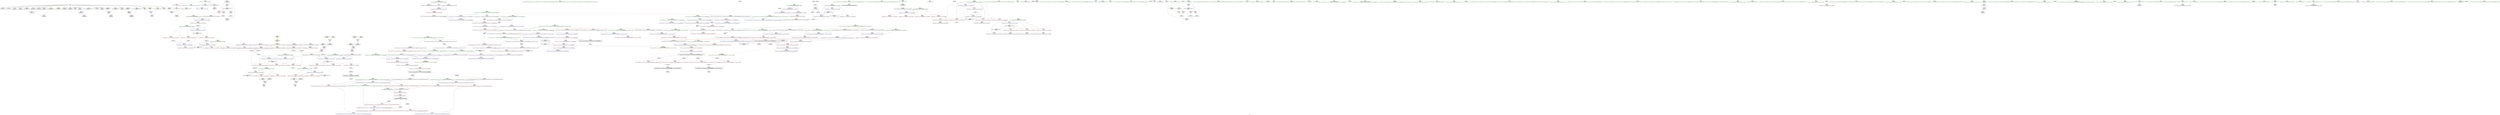 digraph "SVFG" {
	label="SVFG";

	Node0x558ae6005d80 [shape=record,color=grey,label="{NodeID: 0\nNullPtr}"];
	Node0x558ae6005d80 -> Node0x558ae6031a00[style=solid];
	Node0x558ae6005d80 -> Node0x558ae6031b00[style=solid];
	Node0x558ae6005d80 -> Node0x558ae6031bd0[style=solid];
	Node0x558ae6005d80 -> Node0x558ae6031ca0[style=solid];
	Node0x558ae6005d80 -> Node0x558ae6031d70[style=solid];
	Node0x558ae6005d80 -> Node0x558ae6031e40[style=solid];
	Node0x558ae6005d80 -> Node0x558ae6031f10[style=solid];
	Node0x558ae6005d80 -> Node0x558ae6031fe0[style=solid];
	Node0x558ae6005d80 -> Node0x558ae60320b0[style=solid];
	Node0x558ae6005d80 -> Node0x558ae6032180[style=solid];
	Node0x558ae6005d80 -> Node0x558ae6032250[style=solid];
	Node0x558ae6005d80 -> Node0x558ae6032320[style=solid];
	Node0x558ae6005d80 -> Node0x558ae60323f0[style=solid];
	Node0x558ae6005d80 -> Node0x558ae60324c0[style=solid];
	Node0x558ae6005d80 -> Node0x558ae6032590[style=solid];
	Node0x558ae6005d80 -> Node0x558ae6032660[style=solid];
	Node0x558ae6005d80 -> Node0x558ae603c770[style=solid];
	Node0x558ae604b290 [shape=record,color=grey,label="{NodeID: 526\n161 = Binary(160, 162, )\n}"];
	Node0x558ae604b290 -> Node0x558ae603cef0[style=solid];
	Node0x558ae603ba40 [shape=record,color=red,label="{NodeID: 277\n631\<--623\n\<--__a.addr\n_ZSt4swapIcENSt9enable_ifIXsr6__and_ISt6__not_ISt15__is_tuple_likeIT_EESt21is_move_constructibleIS3_ESt18is_move_assignableIS3_EEE5valueEvE4typeERS3_SC_\n|{<s0>51}}"];
	Node0x558ae603ba40:s0 -> Node0x558ae6083ff0[style=solid,color=red];
	Node0x558ae602f570 [shape=record,color=purple,label="{NodeID: 194\n560\<--559\n_M_current\<--this1\n_ZN9__gnu_cxx17__normal_iteratorIPcNSt7__cxx1112basic_stringIcSt11char_traitsIcESaIcEEEEmmEv\n}"];
	Node0x558ae602f570 -> Node0x558ae603b3c0[style=solid];
	Node0x558ae602f570 -> Node0x558ae603ef70[style=solid];
	Node0x558ae602c700 [shape=record,color=green,label="{NodeID: 111\n598\<--599\n_ZSt4swapIcENSt9enable_ifIXsr6__and_ISt6__not_ISt15__is_tuple_likeIT_EESt21is_move_constructibleIS3_ESt18is_move_assignableIS3_EEE5valueEvE4typeERS3_SC_\<--_ZSt4swapIcENSt9enable_ifIXsr6__and_ISt6__not_ISt15__is_tuple_likeIT_EESt21is_move_constructibleIS3_ESt18is_move_assignableIS3_EEE5valueEvE4typeERS3_SC__field_insensitive\n}"];
	Node0x558ae602a7c0 [shape=record,color=green,label="{NodeID: 28\n53\<--54\nexn.slot\<--exn.slot_field_insensitive\n__cxx_global_var_init.1\n}"];
	Node0x558ae602a7c0 -> Node0x558ae602fbf0[style=solid];
	Node0x558ae602a7c0 -> Node0x558ae603c870[style=solid];
	Node0x558ae608aa50 [shape=record,color=black,label="{NodeID: 720\n428 = PHI()\n}"];
	Node0x558ae603d160 [shape=record,color=blue,label="{NodeID: 305\n140\<--175\ncur\<--\n_Z9checkIteriiiRNSt7__cxx1112basic_stringIcSt11char_traitsIcESaIcEEE\n}"];
	Node0x558ae603d160 -> Node0x558ae6060ae0[style=dashed];
	Node0x558ae6030c30 [shape=record,color=red,label="{NodeID: 222\n222\<--136\n\<--mul\n_Z9checkIteriiiRNSt7__cxx1112basic_stringIcSt11char_traitsIcESaIcEEE\n}"];
	Node0x558ae6030c30 -> Node0x558ae604af90[style=solid];
	Node0x558ae6032930 [shape=record,color=black,label="{NodeID: 139\n68\<--69\n\<--_ZNSt7__cxx1112basic_stringIcSt11char_traitsIcESaIcEED1Ev\nCan only get source location for instruction, argument, global var or function.}"];
	Node0x558ae602d0b0 [shape=record,color=green,label="{NodeID: 56\n253\<--254\n_ZNSt7__cxx1112basic_stringIcSt11char_traitsIcESaIcEE5beginEv\<--_ZNSt7__cxx1112basic_stringIcSt11char_traitsIcESaIcEE5beginEv_field_insensitive\n}"];
	Node0x558ae608d000 [shape=record,color=black,label="{NodeID: 748\n333 = PHI(409, )\n0th arg _Z3getB5cxx11ii |{<s0>23}}"];
	Node0x558ae608d000:s0 -> Node0x558ae608dd50[style=solid,color=red];
	Node0x558ae603e820 [shape=record,color=blue,label="{NodeID: 333\n413\<--452\nehselector.slot\<--\nmain\n}"];
	Node0x558ae603e820 -> Node0x558ae603ad40[style=dashed];
	Node0x558ae603a450 [shape=record,color=red,label="{NodeID: 250\n362\<--342\n\<--cnt\n_Z3getB5cxx11ii\n|{<s0>23}}"];
	Node0x558ae603a450:s0 -> Node0x558ae608dc10[style=solid,color=red];
	Node0x558ae6034020 [shape=record,color=purple,label="{NodeID: 167\n194\<--14\narrayidx7\<--_ZL2dy\n_Z9checkIteriiiRNSt7__cxx1112basic_stringIcSt11char_traitsIcESaIcEEE\n}"];
	Node0x558ae6034020 -> Node0x558ae6039a90[style=solid];
	Node0x558ae602e950 [shape=record,color=green,label="{NodeID: 84\n411\<--412\nexn.slot\<--exn.slot_field_insensitive\nmain\n}"];
	Node0x558ae602e950 -> Node0x558ae603ac70[style=solid];
	Node0x558ae602e950 -> Node0x558ae603e750[style=solid];
	Node0x558ae6029340 [shape=record,color=green,label="{NodeID: 1\n7\<--1\n__dso_handle\<--dummyObj\nGlob }"];
	Node0x558ae604b410 [shape=record,color=grey,label="{NodeID: 527\n234 = Binary(233, 232, )\n}"];
	Node0x558ae604b410 -> Node0x558ae603d7e0[style=solid];
	Node0x558ae603bb10 [shape=record,color=red,label="{NodeID: 278\n640\<--623\n\<--__a.addr\n_ZSt4swapIcENSt9enable_ifIXsr6__and_ISt6__not_ISt15__is_tuple_likeIT_EESt21is_move_constructibleIS3_ESt18is_move_assignableIS3_EEE5valueEvE4typeERS3_SC_\n}"];
	Node0x558ae603bb10 -> Node0x558ae603f860[style=solid];
	Node0x558ae602f640 [shape=record,color=purple,label="{NodeID: 195\n562\<--561\nincdec.ptr\<--\n_ZN9__gnu_cxx17__normal_iteratorIPcNSt7__cxx1112basic_stringIcSt11char_traitsIcESaIcEEEEmmEv\n}"];
	Node0x558ae602f640 -> Node0x558ae603ef70[style=solid];
	Node0x558ae602c800 [shape=record,color=green,label="{NodeID: 112\n603\<--604\nthis.addr\<--this.addr_field_insensitive\n_ZN9__gnu_cxx17__normal_iteratorIPcNSt7__cxx1112basic_stringIcSt11char_traitsIcESaIcEEEEppEv\n}"];
	Node0x558ae602c800 -> Node0x558ae603b7d0[style=solid];
	Node0x558ae602c800 -> Node0x558ae603f380[style=solid];
	Node0x558ae602a890 [shape=record,color=green,label="{NodeID: 29\n55\<--56\nehselector.slot\<--ehselector.slot_field_insensitive\n__cxx_global_var_init.1\n}"];
	Node0x558ae602a890 -> Node0x558ae602fcc0[style=solid];
	Node0x558ae602a890 -> Node0x558ae603c940[style=solid];
	Node0x558ae608ab20 [shape=record,color=black,label="{NodeID: 721\n431 = PHI()\n}"];
	Node0x558ae6061ee0 [shape=record,color=black,label="{NodeID: 555\nMR_12V_3 = PHI(MR_12V_4, MR_12V_2, )\npts\{127 \}\n}"];
	Node0x558ae6061ee0 -> Node0x558ae602ff30[style=dashed];
	Node0x558ae6061ee0 -> Node0x558ae6030000[style=dashed];
	Node0x558ae6061ee0 -> Node0x558ae60300d0[style=dashed];
	Node0x558ae6061ee0 -> Node0x558ae603d710[style=dashed];
	Node0x558ae603d230 [shape=record,color=blue,label="{NodeID: 306\n142\<--167\nk\<--\n_Z9checkIteriiiRNSt7__cxx1112basic_stringIcSt11char_traitsIcESaIcEEE\n}"];
	Node0x558ae603d230 -> Node0x558ae6031110[style=dashed];
	Node0x558ae603d230 -> Node0x558ae60311e0[style=dashed];
	Node0x558ae603d230 -> Node0x558ae60312b0[style=dashed];
	Node0x558ae603d230 -> Node0x558ae6039520[style=dashed];
	Node0x558ae603d230 -> Node0x558ae60395b0[style=dashed];
	Node0x558ae603d230 -> Node0x558ae603d640[style=dashed];
	Node0x558ae603d230 -> Node0x558ae6063ce0[style=dashed];
	Node0x558ae6030d00 [shape=record,color=red,label="{NodeID: 223\n231\<--136\n\<--mul\n_Z9checkIteriiiRNSt7__cxx1112basic_stringIcSt11char_traitsIcESaIcEEE\n}"];
	Node0x558ae6030d00 -> Node0x558ae604a810[style=solid];
	Node0x558ae6032a30 [shape=record,color=black,label="{NodeID: 140\n100\<--115\n_Z4distii_ret\<--add\n_Z4distii\n|{<s0>11|<s1>12}}"];
	Node0x558ae6032a30:s0 -> Node0x558ae608a100[style=solid,color=blue];
	Node0x558ae6032a30:s1 -> Node0x558ae608a2d0[style=solid,color=blue];
	Node0x558ae602d1b0 [shape=record,color=green,label="{NodeID: 57\n259\<--260\n_ZNSt7__cxx1112basic_stringIcSt11char_traitsIcESaIcEE3endEv\<--_ZNSt7__cxx1112basic_stringIcSt11char_traitsIcESaIcEE3endEv_field_insensitive\n}"];
	Node0x558ae608d140 [shape=record,color=black,label="{NodeID: 749\n334 = PHI(433, )\n1st arg _Z3getB5cxx11ii }"];
	Node0x558ae608d140 -> Node0x558ae603de60[style=solid];
	Node0x558ae603e8f0 [shape=record,color=blue,label="{NodeID: 334\n486\<--474\ncoerce.dive\<--__first.coerce\n_ZSt9__reverseIN9__gnu_cxx17__normal_iteratorIPcNSt7__cxx1112basic_stringIcSt11char_traitsIcESaIcEEEEEEvT_SA_St26random_access_iterator_tag\n|{|<s2>36}}"];
	Node0x558ae603e8f0 -> Node0x558ae605dcf0[style=dashed];
	Node0x558ae603e8f0 -> Node0x558ae60600e0[style=dashed];
	Node0x558ae603e8f0:s2 -> Node0x558ae6067ef0[style=dashed,color=red];
	Node0x558ae603a520 [shape=record,color=red,label="{NodeID: 251\n377\<--342\n\<--cnt\n_Z3getB5cxx11ii\n}"];
	Node0x558ae603a520 -> Node0x558ae604b710[style=solid];
	Node0x558ae60340f0 [shape=record,color=purple,label="{NodeID: 168\n229\<--14\narrayidx17\<--_ZL2dy\n_Z9checkIteriiiRNSt7__cxx1112basic_stringIcSt11char_traitsIcESaIcEEE\n}"];
	Node0x558ae60340f0 -> Node0x558ae6039c30[style=solid];
	Node0x558ae602ea20 [shape=record,color=green,label="{NodeID: 85\n413\<--414\nehselector.slot\<--ehselector.slot_field_insensitive\nmain\n}"];
	Node0x558ae602ea20 -> Node0x558ae603ad40[style=solid];
	Node0x558ae602ea20 -> Node0x558ae603e820[style=solid];
	Node0x558ae60293d0 [shape=record,color=green,label="{NodeID: 2\n11\<--1\n.str\<--dummyObj\nGlob }"];
	Node0x558ae604b590 [shape=record,color=grey,label="{NodeID: 528\n248 = Binary(247, 173, )\n}"];
	Node0x558ae604b590 -> Node0x558ae603d8b0[style=solid];
	Node0x558ae603bbe0 [shape=record,color=red,label="{NodeID: 279\n637\<--625\n\<--__b.addr\n_ZSt4swapIcENSt9enable_ifIXsr6__and_ISt6__not_ISt15__is_tuple_likeIT_EESt21is_move_constructibleIS3_ESt18is_move_assignableIS3_EEE5valueEvE4typeERS3_SC_\n|{<s0>52}}"];
	Node0x558ae603bbe0:s0 -> Node0x558ae6083ff0[style=solid,color=red];
	Node0x558ae602f710 [shape=record,color=purple,label="{NodeID: 196\n589\<--585\ncoerce.dive\<--__a\n_ZSt9iter_swapIN9__gnu_cxx17__normal_iteratorIPcNSt7__cxx1112basic_stringIcSt11char_traitsIcESaIcEEEEES9_EvT_T0_\n}"];
	Node0x558ae602f710 -> Node0x558ae603f1e0[style=solid];
	Node0x558ae602c8d0 [shape=record,color=green,label="{NodeID: 113\n614\<--615\nthis.addr\<--this.addr_field_insensitive\n_ZNK9__gnu_cxx17__normal_iteratorIPcNSt7__cxx1112basic_stringIcSt11char_traitsIcESaIcEEEE4baseEv\n}"];
	Node0x558ae602c8d0 -> Node0x558ae603b970[style=solid];
	Node0x558ae602c8d0 -> Node0x558ae603f520[style=solid];
	Node0x558ae602a960 [shape=record,color=green,label="{NodeID: 30\n58\<--59\n_ZNSaIcEC1Ev\<--_ZNSaIcEC1Ev_field_insensitive\n}"];
	Node0x558ae608ac80 [shape=record,color=black,label="{NodeID: 722\n432 = PHI()\n}"];
	Node0x558ae60623e0 [shape=record,color=black,label="{NodeID: 556\nMR_14V_3 = PHI(MR_14V_4, MR_14V_2, )\npts\{129 \}\n}"];
	Node0x558ae60623e0 -> Node0x558ae60301a0[style=dashed];
	Node0x558ae60623e0 -> Node0x558ae6030270[style=dashed];
	Node0x558ae60623e0 -> Node0x558ae6030340[style=dashed];
	Node0x558ae60623e0 -> Node0x558ae603d7e0[style=dashed];
	Node0x558ae603d300 [shape=record,color=blue,label="{NodeID: 307\n144\<--189\nnx\<--sub5\n_Z9checkIteriiiRNSt7__cxx1112basic_stringIcSt11char_traitsIcESaIcEEE\n}"];
	Node0x558ae603d300 -> Node0x558ae6039680[style=dashed];
	Node0x558ae603d300 -> Node0x558ae6039750[style=dashed];
	Node0x558ae603d300 -> Node0x558ae603d300[style=dashed];
	Node0x558ae603d300 -> Node0x558ae60641e0[style=dashed];
	Node0x558ae6030dd0 [shape=record,color=red,label="{NodeID: 224\n218\<--138\n\<--wk\n_Z9checkIteriiiRNSt7__cxx1112basic_stringIcSt11char_traitsIcESaIcEEE\n}"];
	Node0x558ae6030dd0 -> Node0x558ae6032d70[style=solid];
	Node0x558ae6032b00 [shape=record,color=black,label="{NodeID: 141\n398\<--167\nmain_ret\<--\nmain\n}"];
	Node0x558ae602d2b0 [shape=record,color=green,label="{NodeID: 58\n268\<--269\n_ZSt7reverseIN9__gnu_cxx17__normal_iteratorIPcNSt7__cxx1112basic_stringIcSt11char_traitsIcESaIcEEEEEEvT_SA_\<--_ZSt7reverseIN9__gnu_cxx17__normal_iteratorIPcNSt7__cxx1112basic_stringIcSt11char_traitsIcESaIcEEEEEEvT_SA__field_insensitive\n}"];
	Node0x558ae608d250 [shape=record,color=black,label="{NodeID: 750\n335 = PHI(434, )\n2nd arg _Z3getB5cxx11ii }"];
	Node0x558ae608d250 -> Node0x558ae603df30[style=solid];
	Node0x558ae603e9c0 [shape=record,color=blue,label="{NodeID: 335\n488\<--475\ncoerce.dive1\<--__last.coerce\n_ZSt9__reverseIN9__gnu_cxx17__normal_iteratorIPcNSt7__cxx1112basic_stringIcSt11char_traitsIcESaIcEEEEEEvT_SA_St26random_access_iterator_tag\n|{|<s1>36|<s2>37|<s3>37}}"];
	Node0x558ae603e9c0 -> Node0x558ae605dde0[style=dashed];
	Node0x558ae603e9c0:s1 -> Node0x558ae6067ef0[style=dashed,color=red];
	Node0x558ae603e9c0:s2 -> Node0x558ae603b3c0[style=dashed,color=red];
	Node0x558ae603e9c0:s3 -> Node0x558ae603ef70[style=dashed,color=red];
	Node0x558ae603a5f0 [shape=record,color=red,label="{NodeID: 252\n387\<--344\nexn\<--exn.slot\n_Z3getB5cxx11ii\n}"];
	Node0x558ae60341c0 [shape=record,color=purple,label="{NodeID: 169\n427\<--16\n\<--.str.2\nmain\n}"];
	Node0x558ae602eaf0 [shape=record,color=green,label="{NodeID: 86\n417\<--418\n_ZNSirsERi\<--_ZNSirsERi_field_insensitive\n}"];
	Node0x558ae6029460 [shape=record,color=green,label="{NodeID: 3\n13\<--1\n_ZL2dx\<--dummyObj\nGlob }"];
	Node0x558ae604b710 [shape=record,color=grey,label="{NodeID: 529\n378 = Binary(377, 173, )\n}"];
	Node0x558ae604b710 -> Node0x558ae603e410[style=solid];
	Node0x558ae603bcb0 [shape=record,color=red,label="{NodeID: 280\n644\<--625\n\<--__b.addr\n_ZSt4swapIcENSt9enable_ifIXsr6__and_ISt6__not_ISt15__is_tuple_likeIT_EESt21is_move_constructibleIS3_ESt18is_move_assignableIS3_EEE5valueEvE4typeERS3_SC_\n}"];
	Node0x558ae603bcb0 -> Node0x558ae603f930[style=solid];
	Node0x558ae602f7e0 [shape=record,color=purple,label="{NodeID: 197\n591\<--587\ncoerce.dive1\<--__b\n_ZSt9iter_swapIN9__gnu_cxx17__normal_iteratorIPcNSt7__cxx1112basic_stringIcSt11char_traitsIcESaIcEEEEES9_EvT_T0_\n}"];
	Node0x558ae602f7e0 -> Node0x558ae603f2b0[style=solid];
	Node0x558ae60313f0 [shape=record,color=green,label="{NodeID: 114\n623\<--624\n__a.addr\<--__a.addr_field_insensitive\n_ZSt4swapIcENSt9enable_ifIXsr6__and_ISt6__not_ISt15__is_tuple_likeIT_EESt21is_move_constructibleIS3_ESt18is_move_assignableIS3_EEE5valueEvE4typeERS3_SC_\n}"];
	Node0x558ae60313f0 -> Node0x558ae603ba40[style=solid];
	Node0x558ae60313f0 -> Node0x558ae603bb10[style=solid];
	Node0x558ae60313f0 -> Node0x558ae603f5f0[style=solid];
	Node0x558ae602aa60 [shape=record,color=green,label="{NodeID: 31\n62\<--63\n_ZNSt7__cxx1112basic_stringIcSt11char_traitsIcESaIcEEC1EPKcRKS3_\<--_ZNSt7__cxx1112basic_stringIcSt11char_traitsIcESaIcEEC1EPKcRKS3__field_insensitive\n}"];
	Node0x558ae608ad50 [shape=record,color=black,label="{NodeID: 723\n436 = PHI()\n}"];
	Node0x558ae60628e0 [shape=record,color=black,label="{NodeID: 557\nMR_20V_3 = PHI(MR_20V_4, MR_20V_2, )\npts\{135 \}\n}"];
	Node0x558ae60628e0 -> Node0x558ae6030820[style=dashed];
	Node0x558ae60628e0 -> Node0x558ae60308f0[style=dashed];
	Node0x558ae60628e0 -> Node0x558ae60309c0[style=dashed];
	Node0x558ae60628e0 -> Node0x558ae603d8b0[style=dashed];
	Node0x558ae603d3d0 [shape=record,color=blue,label="{NodeID: 308\n146\<--198\nny\<--sub9\n_Z9checkIteriiiRNSt7__cxx1112basic_stringIcSt11char_traitsIcESaIcEEE\n}"];
	Node0x558ae603d3d0 -> Node0x558ae6039820[style=dashed];
	Node0x558ae603d3d0 -> Node0x558ae60398f0[style=dashed];
	Node0x558ae603d3d0 -> Node0x558ae603d3d0[style=dashed];
	Node0x558ae603d3d0 -> Node0x558ae60646e0[style=dashed];
	Node0x558ae6030ea0 [shape=record,color=red,label="{NodeID: 225\n227\<--138\n\<--wk\n_Z9checkIteriiiRNSt7__cxx1112basic_stringIcSt11char_traitsIcESaIcEEE\n}"];
	Node0x558ae6030ea0 -> Node0x558ae6032e40[style=solid];
	Node0x558ae6032bd0 [shape=record,color=black,label="{NodeID: 142\n184\<--183\nidxprom\<--\n_Z9checkIteriiiRNSt7__cxx1112basic_stringIcSt11char_traitsIcESaIcEEE\n}"];
	Node0x558ae602d3b0 [shape=record,color=green,label="{NodeID: 59\n290\<--291\n__first\<--__first_field_insensitive\n_ZSt7reverseIN9__gnu_cxx17__normal_iteratorIPcNSt7__cxx1112basic_stringIcSt11char_traitsIcESaIcEEEEEEvT_SA_\n|{|<s2>20}}"];
	Node0x558ae602d3b0 -> Node0x558ae60330b0[style=solid];
	Node0x558ae602d3b0 -> Node0x558ae60349a0[style=solid];
	Node0x558ae602d3b0:s2 -> Node0x558ae608d8b0[style=solid,color=red];
	Node0x558ae608d360 [shape=record,color=black,label="{NodeID: 751\n566 = PHI(476, )\n0th arg _ZN9__gnu_cxxltIPcNSt7__cxx1112basic_stringIcSt11char_traitsIcESaIcEEEEEbRKNS_17__normal_iteratorIT_T0_EESD_ }"];
	Node0x558ae608d360 -> Node0x558ae603f040[style=solid];
	Node0x558ae603ea90 [shape=record,color=blue, style = dotted,label="{NodeID: 336\n677\<--679\noffset_0\<--dummyVal\n_ZSt9__reverseIN9__gnu_cxx17__normal_iteratorIPcNSt7__cxx1112basic_stringIcSt11char_traitsIcESaIcEEEEEEvT_SA_St26random_access_iterator_tag\n}"];
	Node0x558ae603ea90 -> Node0x558ae603ae10[style=dashed];
	Node0x558ae603ea90 -> Node0x558ae603ea90[style=dashed];
	Node0x558ae603ea90 -> Node0x558ae605e2e0[style=dashed];
	Node0x558ae603a6c0 [shape=record,color=red,label="{NodeID: 253\n388\<--346\nsel\<--ehselector.slot\n_Z3getB5cxx11ii\n}"];
	Node0x558ae6034290 [shape=record,color=purple,label="{NodeID: 170\n440\<--19\n\<--.str.3\nmain\n}"];
	Node0x558ae602ebf0 [shape=record,color=green,label="{NodeID: 87\n429\<--430\nprintf\<--printf_field_insensitive\n}"];
	Node0x558ae60294f0 [shape=record,color=green,label="{NodeID: 4\n14\<--1\n_ZL2dy\<--dummyObj\nGlob }"];
	Node0x558ae604b890 [shape=record,color=grey,label="{NodeID: 530\n170 = Binary(169, 162, )\n}"];
	Node0x558ae604b890 -> Node0x558ae603cfc0[style=solid];
	Node0x558ae603bd80 [shape=record,color=red,label="{NodeID: 281\n635\<--632\n\<--call\n_ZSt4swapIcENSt9enable_ifIXsr6__and_ISt6__not_ISt15__is_tuple_likeIT_EESt21is_move_constructibleIS3_ESt18is_move_assignableIS3_EEE5valueEvE4typeERS3_SC_\n}"];
	Node0x558ae603bd80 -> Node0x558ae603f790[style=solid];
	Node0x558ae602f8b0 [shape=record,color=purple,label="{NodeID: 198\n607\<--606\n_M_current\<--this1\n_ZN9__gnu_cxx17__normal_iteratorIPcNSt7__cxx1112basic_stringIcSt11char_traitsIcESaIcEEEEppEv\n}"];
	Node0x558ae602f8b0 -> Node0x558ae603b8a0[style=solid];
	Node0x558ae602f8b0 -> Node0x558ae603f450[style=solid];
	Node0x558ae60314c0 [shape=record,color=green,label="{NodeID: 115\n625\<--626\n__b.addr\<--__b.addr_field_insensitive\n_ZSt4swapIcENSt9enable_ifIXsr6__and_ISt6__not_ISt15__is_tuple_likeIT_EESt21is_move_constructibleIS3_ESt18is_move_assignableIS3_EEE5valueEvE4typeERS3_SC_\n}"];
	Node0x558ae60314c0 -> Node0x558ae603bbe0[style=solid];
	Node0x558ae60314c0 -> Node0x558ae603bcb0[style=solid];
	Node0x558ae60314c0 -> Node0x558ae603f6c0[style=solid];
	Node0x558ae602ab60 [shape=record,color=green,label="{NodeID: 32\n65\<--66\n_ZNSaIcED1Ev\<--_ZNSaIcED1Ev_field_insensitive\n}"];
	Node0x558ae608ae20 [shape=record,color=black,label="{NodeID: 724\n441 = PHI()\n}"];
	Node0x558ae6062de0 [shape=record,color=black,label="{NodeID: 558\nMR_22V_2 = PHI(MR_22V_3, MR_22V_1, )\npts\{137 \}\n}"];
	Node0x558ae6062de0 -> Node0x558ae603cfc0[style=dashed];
	Node0x558ae603d4a0 [shape=record,color=blue,label="{NodeID: 309\n140\<--208\ncur\<--call11\n_Z9checkIteriiiRNSt7__cxx1112basic_stringIcSt11char_traitsIcESaIcEEE\n}"];
	Node0x558ae603d4a0 -> Node0x558ae6060ae0[style=dashed];
	Node0x558ae6030f70 [shape=record,color=red,label="{NodeID: 226\n236\<--138\n\<--wk\n_Z9checkIteriiiRNSt7__cxx1112basic_stringIcSt11char_traitsIcESaIcEEE\n}"];
	Node0x558ae6030f70 -> Node0x558ae6032f10[style=solid];
	Node0x558ae6032ca0 [shape=record,color=black,label="{NodeID: 143\n193\<--192\nidxprom6\<--\n_Z9checkIteriiiRNSt7__cxx1112basic_stringIcSt11char_traitsIcESaIcEEE\n}"];
	Node0x558ae602d480 [shape=record,color=green,label="{NodeID: 60\n292\<--293\n__last\<--__last_field_insensitive\n_ZSt7reverseIN9__gnu_cxx17__normal_iteratorIPcNSt7__cxx1112basic_stringIcSt11char_traitsIcESaIcEEEEEEvT_SA_\n}"];
	Node0x558ae602d480 -> Node0x558ae6033180[style=solid];
	Node0x558ae602d480 -> Node0x558ae6034a70[style=solid];
	Node0x558ae608d470 [shape=record,color=black,label="{NodeID: 752\n567 = PHI(478, )\n1st arg _ZN9__gnu_cxxltIPcNSt7__cxx1112basic_stringIcSt11char_traitsIcESaIcEEEEEbRKNS_17__normal_iteratorIT_T0_EESD_ }"];
	Node0x558ae608d470 -> Node0x558ae603f110[style=solid];
	Node0x558ae603eb60 [shape=record,color=blue, style = dotted,label="{NodeID: 337\n680\<--682\noffset_0\<--dummyVal\n_ZSt9__reverseIN9__gnu_cxx17__normal_iteratorIPcNSt7__cxx1112basic_stringIcSt11char_traitsIcESaIcEEEEEEvT_SA_St26random_access_iterator_tag\n}"];
	Node0x558ae603eb60 -> Node0x558ae603aee0[style=dashed];
	Node0x558ae603eb60 -> Node0x558ae603eb60[style=dashed];
	Node0x558ae603eb60 -> Node0x558ae605e7e0[style=dashed];
	Node0x558ae603a790 [shape=record,color=red,label="{NodeID: 254\n422\<--401\n\<--tests\nmain\n}"];
	Node0x558ae603a790 -> Node0x558ae604c610[style=solid];
	Node0x558ae6034360 [shape=record,color=purple,label="{NodeID: 171\n668\<--21\nllvm.global_ctors_0\<--llvm.global_ctors\nGlob }"];
	Node0x558ae6034360 -> Node0x558ae603c5a0[style=solid];
	Node0x558ae602ecf0 [shape=record,color=green,label="{NodeID: 88\n437\<--438\n_ZStlsIcSt11char_traitsIcESaIcEERSt13basic_ostreamIT_T0_ES7_RKNSt7__cxx1112basic_stringIS4_S5_T1_EE\<--_ZStlsIcSt11char_traitsIcESaIcEERSt13basic_ostreamIT_T0_ES7_RKNSt7__cxx1112basic_stringIS4_S5_T1_EE_field_insensitive\n}"];
	Node0x558ae60295b0 [shape=record,color=green,label="{NodeID: 5\n15\<--1\n_ZSt3cin\<--dummyObj\nGlob }"];
	Node0x558ae60696e0 [shape=record,color=yellow,style=double,label="{NodeID: 614\n10V_1 = ENCHI(MR_10V_0)\npts\{1 \}\nFun[_Z9checkIteriiiRNSt7__cxx1112basic_stringIcSt11char_traitsIcESaIcEEE]}"];
	Node0x558ae60696e0 -> Node0x558ae60399c0[style=dashed];
	Node0x558ae60696e0 -> Node0x558ae6039a90[style=dashed];
	Node0x558ae60696e0 -> Node0x558ae6039b60[style=dashed];
	Node0x558ae60696e0 -> Node0x558ae6039c30[style=dashed];
	Node0x558ae604ba10 [shape=record,color=grey,label="{NodeID: 531\n115 = Binary(110, 114, )\n}"];
	Node0x558ae604ba10 -> Node0x558ae6032a30[style=solid];
	Node0x558ae603be50 [shape=record,color=red,label="{NodeID: 282\n639\<--638\n\<--call1\n_ZSt4swapIcENSt9enable_ifIXsr6__and_ISt6__not_ISt15__is_tuple_likeIT_EESt21is_move_constructibleIS3_ESt18is_move_assignableIS3_EEE5valueEvE4typeERS3_SC_\n}"];
	Node0x558ae603be50 -> Node0x558ae603f860[style=solid];
	Node0x558ae602f980 [shape=record,color=purple,label="{NodeID: 199\n609\<--608\nincdec.ptr\<--\n_ZN9__gnu_cxx17__normal_iteratorIPcNSt7__cxx1112basic_stringIcSt11char_traitsIcESaIcEEEEppEv\n}"];
	Node0x558ae602f980 -> Node0x558ae603f450[style=solid];
	Node0x558ae6031590 [shape=record,color=green,label="{NodeID: 116\n627\<--628\n__tmp\<--__tmp_field_insensitive\n_ZSt4swapIcENSt9enable_ifIXsr6__and_ISt6__not_ISt15__is_tuple_likeIT_EESt21is_move_constructibleIS3_ESt18is_move_assignableIS3_EEE5valueEvE4typeERS3_SC_\n|{|<s1>53}}"];
	Node0x558ae6031590 -> Node0x558ae603f790[style=solid];
	Node0x558ae6031590:s1 -> Node0x558ae6083ff0[style=solid,color=red];
	Node0x558ae602ac60 [shape=record,color=green,label="{NodeID: 33\n89\<--90\n__gxx_personality_v0\<--__gxx_personality_v0_field_insensitive\n}"];
	Node0x558ae608af20 [shape=record,color=black,label="{NodeID: 725\n516 = PHI(601, )\n}"];
	Node0x558ae60632e0 [shape=record,color=black,label="{NodeID: 559\nMR_24V_2 = PHI(MR_24V_4, MR_24V_1, )\npts\{139 \}\n}"];
	Node0x558ae60632e0 -> Node0x558ae603d090[style=dashed];
	Node0x558ae603d570 [shape=record,color=blue,label="{NodeID: 310\n138\<--210\nwk\<--\n_Z9checkIteriiiRNSt7__cxx1112basic_stringIcSt11char_traitsIcESaIcEEE\n}"];
	Node0x558ae603d570 -> Node0x558ae60605e0[style=dashed];
	Node0x558ae6031040 [shape=record,color=red,label="{NodeID: 227\n200\<--140\n\<--cur\n_Z9checkIteriiiRNSt7__cxx1112basic_stringIcSt11char_traitsIcESaIcEEE\n}"];
	Node0x558ae6031040 -> Node0x558ae604c790[style=solid];
	Node0x558ae6032d70 [shape=record,color=black,label="{NodeID: 144\n219\<--218\nidxprom12\<--\n_Z9checkIteriiiRNSt7__cxx1112basic_stringIcSt11char_traitsIcESaIcEEE\n}"];
	Node0x558ae602d550 [shape=record,color=green,label="{NodeID: 61\n294\<--295\nagg.tmp\<--agg.tmp_field_insensitive\n_ZSt7reverseIN9__gnu_cxx17__normal_iteratorIPcNSt7__cxx1112basic_stringIcSt11char_traitsIcESaIcEEEEEEvT_SA_\n}"];
	Node0x558ae602d550 -> Node0x558ae6033250[style=solid];
	Node0x558ae602d550 -> Node0x558ae6034b40[style=solid];
	Node0x558ae608d580 [shape=record,color=black,label="{NodeID: 753\n602 = PHI(476, )\n0th arg _ZN9__gnu_cxx17__normal_iteratorIPcNSt7__cxx1112basic_stringIcSt11char_traitsIcESaIcEEEEppEv }"];
	Node0x558ae608d580 -> Node0x558ae603f380[style=solid];
	Node0x558ae603ec30 [shape=record,color=blue,label="{NodeID: 338\n531\<--528\n.addr\<--\n_ZSt19__iterator_categoryIN9__gnu_cxx17__normal_iteratorIPcNSt7__cxx1112basic_stringIcSt11char_traitsIcESaIcEEEEEENSt15iterator_traitsIT_E17iterator_categoryERKSB_\n}"];
	Node0x558ae603a860 [shape=record,color=red,label="{NodeID: 255\n421\<--403\n\<--testsit\nmain\n}"];
	Node0x558ae603a860 -> Node0x558ae604c610[style=solid];
	Node0x558ae6034460 [shape=record,color=purple,label="{NodeID: 172\n669\<--21\nllvm.global_ctors_1\<--llvm.global_ctors\nGlob }"];
	Node0x558ae6034460 -> Node0x558ae603c670[style=solid];
	Node0x558ae602edf0 [shape=record,color=green,label="{NodeID: 89\n442\<--443\nputs\<--puts_field_insensitive\n}"];
	Node0x558ae6029670 [shape=record,color=green,label="{NodeID: 6\n16\<--1\n.str.2\<--dummyObj\nGlob }"];
	Node0x558ae604bb90 [shape=record,color=grey,label="{NodeID: 532\n552 = cmp(548, 551, )\n}"];
	Node0x558ae604bb90 -> Node0x558ae6033730[style=solid];
	Node0x558ae603bf20 [shape=record,color=red,label="{NodeID: 283\n643\<--642\n\<--call2\n_ZSt4swapIcENSt9enable_ifIXsr6__and_ISt6__not_ISt15__is_tuple_likeIT_EESt21is_move_constructibleIS3_ESt18is_move_assignableIS3_EEE5valueEvE4typeERS3_SC_\n}"];
	Node0x558ae603bf20 -> Node0x558ae603f930[style=solid];
	Node0x558ae602fa50 [shape=record,color=purple,label="{NodeID: 200\n618\<--617\n_M_current\<--this1\n_ZNK9__gnu_cxx17__normal_iteratorIPcNSt7__cxx1112basic_stringIcSt11char_traitsIcESaIcEEEE4baseEv\n}"];
	Node0x558ae602fa50 -> Node0x558ae6033a70[style=solid];
	Node0x558ae6031660 [shape=record,color=green,label="{NodeID: 117\n633\<--634\n_ZSt4moveIRcEONSt16remove_referenceIT_E4typeEOS2_\<--_ZSt4moveIRcEONSt16remove_referenceIT_E4typeEOS2__field_insensitive\n}"];
	Node0x558ae602ad60 [shape=record,color=green,label="{NodeID: 34\n69\<--95\n_ZNSt7__cxx1112basic_stringIcSt11char_traitsIcESaIcEED1Ev\<--_ZNSt7__cxx1112basic_stringIcSt11char_traitsIcESaIcEED1Ev_field_insensitive\n}"];
	Node0x558ae602ad60 -> Node0x558ae6032930[style=solid];
	Node0x558ae608b0c0 [shape=record,color=black,label="{NodeID: 726\n519 = PHI(554, )\n}"];
	Node0x558ae60637e0 [shape=record,color=black,label="{NodeID: 560\nMR_26V_2 = PHI(MR_26V_4, MR_26V_1, )\npts\{141 \}\n}"];
	Node0x558ae60637e0 -> Node0x558ae603d160[style=dashed];
	Node0x558ae603d640 [shape=record,color=blue,label="{NodeID: 311\n142\<--215\nk\<--inc\n_Z9checkIteriiiRNSt7__cxx1112basic_stringIcSt11char_traitsIcESaIcEEE\n}"];
	Node0x558ae603d640 -> Node0x558ae6031110[style=dashed];
	Node0x558ae603d640 -> Node0x558ae60311e0[style=dashed];
	Node0x558ae603d640 -> Node0x558ae60312b0[style=dashed];
	Node0x558ae603d640 -> Node0x558ae6039520[style=dashed];
	Node0x558ae603d640 -> Node0x558ae60395b0[style=dashed];
	Node0x558ae603d640 -> Node0x558ae603d640[style=dashed];
	Node0x558ae603d640 -> Node0x558ae6063ce0[style=dashed];
	Node0x558ae6031110 [shape=record,color=red,label="{NodeID: 228\n178\<--142\n\<--k\n_Z9checkIteriiiRNSt7__cxx1112basic_stringIcSt11char_traitsIcESaIcEEE\n}"];
	Node0x558ae6031110 -> Node0x558ae604c310[style=solid];
	Node0x558ae6032e40 [shape=record,color=black,label="{NodeID: 145\n228\<--227\nidxprom16\<--\n_Z9checkIteriiiRNSt7__cxx1112basic_stringIcSt11char_traitsIcESaIcEEE\n}"];
	Node0x558ae602d620 [shape=record,color=green,label="{NodeID: 62\n296\<--297\nagg.tmp2\<--agg.tmp2_field_insensitive\n_ZSt7reverseIN9__gnu_cxx17__normal_iteratorIPcNSt7__cxx1112basic_stringIcSt11char_traitsIcESaIcEEEEEEvT_SA_\n}"];
	Node0x558ae602d620 -> Node0x558ae6033320[style=solid];
	Node0x558ae602d620 -> Node0x558ae6034c10[style=solid];
	Node0x558ae608d690 [shape=record,color=black,label="{NodeID: 754\n288 = PHI(264, )\n0th arg _ZSt7reverseIN9__gnu_cxx17__normal_iteratorIPcNSt7__cxx1112basic_stringIcSt11char_traitsIcESaIcEEEEEEvT_SA_ }"];
	Node0x558ae608d690 -> Node0x558ae603db20[style=solid];
	Node0x558ae603ed00 [shape=record,color=blue,label="{NodeID: 339\n538\<--536\n__lhs.addr\<--__lhs\n_ZN9__gnu_cxxeqIPcNSt7__cxx1112basic_stringIcSt11char_traitsIcESaIcEEEEEbRKNS_17__normal_iteratorIT_T0_EESD_\n}"];
	Node0x558ae603ed00 -> Node0x558ae603afb0[style=dashed];
	Node0x558ae603a930 [shape=record,color=red,label="{NodeID: 256\n425\<--403\n\<--testsit\nmain\n}"];
	Node0x558ae603a930 -> Node0x558ae604a690[style=solid];
	Node0x558ae6034560 [shape=record,color=purple,label="{NodeID: 173\n670\<--21\nllvm.global_ctors_2\<--llvm.global_ctors\nGlob }"];
	Node0x558ae6034560 -> Node0x558ae603c770[style=solid];
	Node0x558ae602eef0 [shape=record,color=green,label="{NodeID: 90\n476\<--477\n__first\<--__first_field_insensitive\n_ZSt9__reverseIN9__gnu_cxx17__normal_iteratorIPcNSt7__cxx1112basic_stringIcSt11char_traitsIcESaIcEEEEEEvT_SA_St26random_access_iterator_tag\n|{|<s2>36|<s3>38|<s4>42}}"];
	Node0x558ae602eef0 -> Node0x558ae60333f0[style=solid];
	Node0x558ae602eef0 -> Node0x558ae6035020[style=solid];
	Node0x558ae602eef0:s2 -> Node0x558ae608c660[style=solid,color=red];
	Node0x558ae602eef0:s3 -> Node0x558ae608d360[style=solid,color=red];
	Node0x558ae602eef0:s4 -> Node0x558ae608d580[style=solid,color=red];
	Node0x558ae6029730 [shape=record,color=green,label="{NodeID: 7\n18\<--1\n_ZSt4cout\<--dummyObj\nGlob }"];
	Node0x558ae604bd10 [shape=record,color=grey,label="{NodeID: 533\n358 = cmp(357, 167, )\n}"];
	Node0x558ae603bff0 [shape=record,color=red,label="{NodeID: 284\n652\<--649\nthis1\<--this.addr\n_ZNK9__gnu_cxx17__normal_iteratorIPcNSt7__cxx1112basic_stringIcSt11char_traitsIcESaIcEEEEdeEv\n}"];
	Node0x558ae603bff0 -> Node0x558ae602fb20[style=solid];
	Node0x558ae602fb20 [shape=record,color=purple,label="{NodeID: 201\n653\<--652\n_M_current\<--this1\n_ZNK9__gnu_cxx17__normal_iteratorIPcNSt7__cxx1112basic_stringIcSt11char_traitsIcESaIcEEEEdeEv\n}"];
	Node0x558ae602fb20 -> Node0x558ae603c0c0[style=solid];
	Node0x558ae6031760 [shape=record,color=green,label="{NodeID: 118\n649\<--650\nthis.addr\<--this.addr_field_insensitive\n_ZNK9__gnu_cxx17__normal_iteratorIPcNSt7__cxx1112basic_stringIcSt11char_traitsIcESaIcEEEEdeEv\n}"];
	Node0x558ae6031760 -> Node0x558ae603bff0[style=solid];
	Node0x558ae6031760 -> Node0x558ae603fa00[style=solid];
	Node0x558ae602ae60 [shape=record,color=green,label="{NodeID: 35\n98\<--99\n_Z4distii\<--_Z4distii_field_insensitive\n}"];
	Node0x558ae608b200 [shape=record,color=black,label="{NodeID: 727\n545 = PHI(612, )\n}"];
	Node0x558ae608b200 -> Node0x558ae603b150[style=solid];
	Node0x558ae6063ce0 [shape=record,color=black,label="{NodeID: 561\nMR_28V_2 = PHI(MR_28V_4, MR_28V_1, )\npts\{143 \}\n}"];
	Node0x558ae6063ce0 -> Node0x558ae603d230[style=dashed];
	Node0x558ae603d710 [shape=record,color=blue,label="{NodeID: 312\n126\<--225\nx.addr\<--sub15\n_Z9checkIteriiiRNSt7__cxx1112basic_stringIcSt11char_traitsIcESaIcEEE\n}"];
	Node0x558ae603d710 -> Node0x558ae6061ee0[style=dashed];
	Node0x558ae60311e0 [shape=record,color=red,label="{NodeID: 229\n183\<--142\n\<--k\n_Z9checkIteriiiRNSt7__cxx1112basic_stringIcSt11char_traitsIcESaIcEEE\n}"];
	Node0x558ae60311e0 -> Node0x558ae6032bd0[style=solid];
	Node0x558ae6032f10 [shape=record,color=black,label="{NodeID: 146\n237\<--236\nconv\<--\n_Z9checkIteriiiRNSt7__cxx1112basic_stringIcSt11char_traitsIcESaIcEEE\n}"];
	Node0x558ae602d6f0 [shape=record,color=green,label="{NodeID: 63\n298\<--299\nagg.tmp3\<--agg.tmp3_field_insensitive\n_ZSt7reverseIN9__gnu_cxx17__normal_iteratorIPcNSt7__cxx1112basic_stringIcSt11char_traitsIcESaIcEEEEEEvT_SA_\n}"];
	Node0x558ae608d7a0 [shape=record,color=black,label="{NodeID: 755\n289 = PHI(266, )\n1st arg _ZSt7reverseIN9__gnu_cxx17__normal_iteratorIPcNSt7__cxx1112basic_stringIcSt11char_traitsIcESaIcEEEEEEvT_SA_ }"];
	Node0x558ae608d7a0 -> Node0x558ae603dbf0[style=solid];
	Node0x558ae6067ef0 [shape=record,color=yellow,style=double,label="{NodeID: 589\n90V_1 = ENCHI(MR_90V_0)\npts\{4770000 4790000 \}\nFun[_ZN9__gnu_cxxeqIPcNSt7__cxx1112basic_stringIcSt11char_traitsIcESaIcEEEEEbRKNS_17__normal_iteratorIT_T0_EESD_]}"];
	Node0x558ae6067ef0 -> Node0x558ae603b150[style=dashed];
	Node0x558ae6067ef0 -> Node0x558ae603b220[style=dashed];
	Node0x558ae603edd0 [shape=record,color=blue,label="{NodeID: 340\n540\<--537\n__rhs.addr\<--__rhs\n_ZN9__gnu_cxxeqIPcNSt7__cxx1112basic_stringIcSt11char_traitsIcESaIcEEEEEbRKNS_17__normal_iteratorIT_T0_EESD_\n}"];
	Node0x558ae603edd0 -> Node0x558ae603b080[style=dashed];
	Node0x558ae603aa00 [shape=record,color=red,label="{NodeID: 257\n445\<--403\n\<--testsit\nmain\n}"];
	Node0x558ae603aa00 -> Node0x558ae604a390[style=solid];
	Node0x558ae6034660 [shape=record,color=purple,label="{NodeID: 174\n255\<--148\ncoerce.dive\<--agg.tmp\n_Z9checkIteriiiRNSt7__cxx1112basic_stringIcSt11char_traitsIcESaIcEEE\n}"];
	Node0x558ae6034660 -> Node0x558ae603d980[style=solid];
	Node0x558ae602efc0 [shape=record,color=green,label="{NodeID: 91\n478\<--479\n__last\<--__last_field_insensitive\n_ZSt9__reverseIN9__gnu_cxx17__normal_iteratorIPcNSt7__cxx1112basic_stringIcSt11char_traitsIcESaIcEEEEEEvT_SA_St26random_access_iterator_tag\n|{|<s2>36|<s3>37|<s4>38|<s5>43}}"];
	Node0x558ae602efc0 -> Node0x558ae60334c0[style=solid];
	Node0x558ae602efc0 -> Node0x558ae60350f0[style=solid];
	Node0x558ae602efc0:s2 -> Node0x558ae608c770[style=solid,color=red];
	Node0x558ae602efc0:s3 -> Node0x558ae608cad0[style=solid,color=red];
	Node0x558ae602efc0:s4 -> Node0x558ae608d470[style=solid,color=red];
	Node0x558ae602efc0:s5 -> Node0x558ae608cad0[style=solid,color=red];
	Node0x558ae60297f0 [shape=record,color=green,label="{NodeID: 8\n19\<--1\n.str.3\<--dummyObj\nGlob }"];
	Node0x558ae604be90 [shape=record,color=grey,label="{NodeID: 534\n580 = cmp(576, 579, )\n}"];
	Node0x558ae604be90 -> Node0x558ae60338d0[style=solid];
	Node0x558ae603c0c0 [shape=record,color=red,label="{NodeID: 285\n654\<--653\n\<--_M_current\n_ZNK9__gnu_cxx17__normal_iteratorIPcNSt7__cxx1112basic_stringIcSt11char_traitsIcESaIcEEEEdeEv\n}"];
	Node0x558ae603c0c0 -> Node0x558ae6033b40[style=solid];
	Node0x558ae602fbf0 [shape=record,color=red,label="{NodeID: 202\n78\<--53\nexn\<--exn.slot\n__cxx_global_var_init.1\n}"];
	Node0x558ae6031830 [shape=record,color=green,label="{NodeID: 119\n658\<--659\n__t.addr\<--__t.addr_field_insensitive\n_ZSt4moveIRcEONSt16remove_referenceIT_E4typeEOS2_\n}"];
	Node0x558ae6031830 -> Node0x558ae603c190[style=solid];
	Node0x558ae6031830 -> Node0x558ae603fad0[style=solid];
	Node0x558ae602af60 [shape=record,color=green,label="{NodeID: 36\n103\<--104\nx.addr\<--x.addr_field_insensitive\n_Z4distii\n}"];
	Node0x558ae602af60 -> Node0x558ae602fd90[style=solid];
	Node0x558ae602af60 -> Node0x558ae603ca10[style=solid];
	Node0x558ae608b3d0 [shape=record,color=black,label="{NodeID: 728\n550 = PHI(612, )\n}"];
	Node0x558ae608b3d0 -> Node0x558ae603b220[style=solid];
	Node0x558ae60641e0 [shape=record,color=black,label="{NodeID: 562\nMR_30V_2 = PHI(MR_30V_3, MR_30V_1, )\npts\{145 \}\n}"];
	Node0x558ae60641e0 -> Node0x558ae603d300[style=dashed];
	Node0x558ae60641e0 -> Node0x558ae60641e0[style=dashed];
	Node0x558ae603d7e0 [shape=record,color=blue,label="{NodeID: 313\n128\<--234\ny.addr\<--sub19\n_Z9checkIteriiiRNSt7__cxx1112basic_stringIcSt11char_traitsIcESaIcEEE\n}"];
	Node0x558ae603d7e0 -> Node0x558ae60623e0[style=dashed];
	Node0x558ae60312b0 [shape=record,color=red,label="{NodeID: 230\n192\<--142\n\<--k\n_Z9checkIteriiiRNSt7__cxx1112basic_stringIcSt11char_traitsIcESaIcEEE\n}"];
	Node0x558ae60312b0 -> Node0x558ae6032ca0[style=solid];
	Node0x558ae6032fe0 [shape=record,color=black,label="{NodeID: 147\n121\<--276\n_Z9checkIteriiiRNSt7__cxx1112basic_stringIcSt11char_traitsIcESaIcEEE_ret\<--\n_Z9checkIteriiiRNSt7__cxx1112basic_stringIcSt11char_traitsIcESaIcEEE\n|{<s0>23}}"];
	Node0x558ae6032fe0:s0 -> Node0x558ae608a840[style=solid,color=blue];
	Node0x558ae602d7c0 [shape=record,color=green,label="{NodeID: 64\n300\<--301\nundef.agg.tmp\<--undef.agg.tmp_field_insensitive\n_ZSt7reverseIN9__gnu_cxx17__normal_iteratorIPcNSt7__cxx1112basic_stringIcSt11char_traitsIcESaIcEEEEEEvT_SA_\n}"];
	Node0x558ae608d8b0 [shape=record,color=black,label="{NodeID: 756\n528 = PHI(290, )\n0th arg _ZSt19__iterator_categoryIN9__gnu_cxx17__normal_iteratorIPcNSt7__cxx1112basic_stringIcSt11char_traitsIcESaIcEEEEEENSt15iterator_traitsIT_E17iterator_categoryERKSB_ }"];
	Node0x558ae608d8b0 -> Node0x558ae603ec30[style=solid];
	Node0x558ae603eea0 [shape=record,color=blue,label="{NodeID: 341\n556\<--555\nthis.addr\<--this\n_ZN9__gnu_cxx17__normal_iteratorIPcNSt7__cxx1112basic_stringIcSt11char_traitsIcESaIcEEEEmmEv\n}"];
	Node0x558ae603eea0 -> Node0x558ae603b2f0[style=dashed];
	Node0x558ae603aad0 [shape=record,color=red,label="{NodeID: 258\n433\<--405\n\<--x\nmain\n|{<s0>31}}"];
	Node0x558ae603aad0:s0 -> Node0x558ae608d140[style=solid,color=red];
	Node0x558ae6034730 [shape=record,color=purple,label="{NodeID: 175\n263\<--148\ncoerce.dive28\<--agg.tmp\n_Z9checkIteriiiRNSt7__cxx1112basic_stringIcSt11char_traitsIcESaIcEEE\n}"];
	Node0x558ae6034730 -> Node0x558ae6039dd0[style=solid];
	Node0x558ae602f090 [shape=record,color=green,label="{NodeID: 92\n480\<--481\n\<--field_insensitive\n_ZSt9__reverseIN9__gnu_cxx17__normal_iteratorIPcNSt7__cxx1112basic_stringIcSt11char_traitsIcESaIcEEEEEEvT_SA_St26random_access_iterator_tag\n}"];
	Node0x558ae60298b0 [shape=record,color=green,label="{NodeID: 9\n22\<--1\n\<--dummyObj\nCan only get source location for instruction, argument, global var or function.}"];
	Node0x558ae604c010 [shape=record,color=grey,label="{NodeID: 535\n274 = cmp(273, 167, )\n}"];
	Node0x558ae604c010 -> Node0x558ae5d873d0[style=solid];
	Node0x558ae603c190 [shape=record,color=red,label="{NodeID: 286\n661\<--658\n\<--__t.addr\n_ZSt4moveIRcEONSt16remove_referenceIT_E4typeEOS2_\n}"];
	Node0x558ae603c190 -> Node0x558ae6033c10[style=solid];
	Node0x558ae602fcc0 [shape=record,color=red,label="{NodeID: 203\n79\<--55\nsel\<--ehselector.slot\n__cxx_global_var_init.1\n}"];
	Node0x558ae6031900 [shape=record,color=green,label="{NodeID: 120\n23\<--663\n_GLOBAL__sub_I_Gerald._1_0.cpp\<--_GLOBAL__sub_I_Gerald._1_0.cpp_field_insensitive\n}"];
	Node0x558ae6031900 -> Node0x558ae603c670[style=solid];
	Node0x558ae602b030 [shape=record,color=green,label="{NodeID: 37\n105\<--106\ny.addr\<--y.addr_field_insensitive\n_Z4distii\n}"];
	Node0x558ae602b030 -> Node0x558ae602fe60[style=solid];
	Node0x558ae602b030 -> Node0x558ae603cae0[style=solid];
	Node0x558ae608b510 [shape=record,color=black,label="{NodeID: 729\n575 = PHI(612, )\n}"];
	Node0x558ae608b510 -> Node0x558ae603b630[style=solid];
	Node0x558ae60646e0 [shape=record,color=black,label="{NodeID: 563\nMR_32V_2 = PHI(MR_32V_3, MR_32V_1, )\npts\{147 \}\n}"];
	Node0x558ae60646e0 -> Node0x558ae603d3d0[style=dashed];
	Node0x558ae60646e0 -> Node0x558ae60646e0[style=dashed];
	Node0x558ae603d8b0 [shape=record,color=blue,label="{NodeID: 314\n134\<--248\niter\<--dec\n_Z9checkIteriiiRNSt7__cxx1112basic_stringIcSt11char_traitsIcESaIcEEE\n}"];
	Node0x558ae603d8b0 -> Node0x558ae60628e0[style=dashed];
	Node0x558ae6039520 [shape=record,color=red,label="{NodeID: 231\n210\<--142\n\<--k\n_Z9checkIteriiiRNSt7__cxx1112basic_stringIcSt11char_traitsIcESaIcEEE\n}"];
	Node0x558ae6039520 -> Node0x558ae603d570[style=solid];
	Node0x558ae60330b0 [shape=record,color=black,label="{NodeID: 148\n307\<--290\n\<--__first\n_ZSt7reverseIN9__gnu_cxx17__normal_iteratorIPcNSt7__cxx1112basic_stringIcSt11char_traitsIcESaIcEEEEEEvT_SA_\n}"];
	Node0x558ae60330b0 -> Node0x558ae6034db0[style=solid];
	Node0x558ae602d890 [shape=record,color=green,label="{NodeID: 65\n310\<--311\nllvm.memcpy.p0i8.p0i8.i64\<--llvm.memcpy.p0i8.p0i8.i64_field_insensitive\n}"];
	Node0x558ae608d9c0 [shape=record,color=black,label="{NodeID: 757\n122 = PHI(360, )\n0th arg _Z9checkIteriiiRNSt7__cxx1112basic_stringIcSt11char_traitsIcESaIcEEE }"];
	Node0x558ae608d9c0 -> Node0x558ae603cbb0[style=solid];
	Node0x558ae603ef70 [shape=record,color=blue,label="{NodeID: 342\n560\<--562\n_M_current\<--incdec.ptr\n_ZN9__gnu_cxx17__normal_iteratorIPcNSt7__cxx1112basic_stringIcSt11char_traitsIcESaIcEEEEmmEv\n|{<s0>37|<s1>43}}"];
	Node0x558ae603ef70:s0 -> Node0x558ae605f1e0[style=dashed,color=blue];
	Node0x558ae603ef70:s1 -> Node0x558ae605f1e0[style=dashed,color=blue];
	Node0x558ae603aba0 [shape=record,color=red,label="{NodeID: 259\n434\<--407\n\<--y\nmain\n|{<s0>31}}"];
	Node0x558ae603aba0:s0 -> Node0x558ae608d250[style=solid,color=red];
	Node0x558ae6034800 [shape=record,color=purple,label="{NodeID: 176\n261\<--150\ncoerce.dive27\<--agg.tmp25\n_Z9checkIteriiiRNSt7__cxx1112basic_stringIcSt11char_traitsIcESaIcEEE\n}"];
	Node0x558ae6034800 -> Node0x558ae603da50[style=solid];
	Node0x558ae602f160 [shape=record,color=green,label="{NodeID: 93\n482\<--483\nagg.tmp\<--agg.tmp_field_insensitive\n_ZSt9__reverseIN9__gnu_cxx17__normal_iteratorIPcNSt7__cxx1112basic_stringIcSt11char_traitsIcESaIcEEEEEEvT_SA_St26random_access_iterator_tag\n}"];
	Node0x558ae602f160 -> Node0x558ae6033590[style=solid];
	Node0x558ae602f160 -> Node0x558ae60351c0[style=solid];
	Node0x558ae6029970 [shape=record,color=green,label="{NodeID: 10\n162\<--1\n\<--dummyObj\nCan only get source location for instruction, argument, global var or function.}"];
	Node0x558ae604c190 [shape=record,color=grey,label="{NodeID: 536\n271 = cmp(270, 167, )\n}"];
	Node0x558ae603c260 [shape=record,color=red,label="{NodeID: 287\n673\<--672\ndummyVal\<--offset_0\n_ZSt7reverseIN9__gnu_cxx17__normal_iteratorIPcNSt7__cxx1112basic_stringIcSt11char_traitsIcESaIcEEEEEEvT_SA_\n}"];
	Node0x558ae603c260 -> Node0x558ae603dcc0[style=solid];
	Node0x558ae602fd90 [shape=record,color=red,label="{NodeID: 204\n109\<--103\n\<--x.addr\n_Z4distii\n}"];
	Node0x558ae6031a00 [shape=record,color=black,label="{NodeID: 121\n2\<--3\ndummyVal\<--dummyVal\n}"];
	Node0x558ae602b100 [shape=record,color=green,label="{NodeID: 38\n111\<--112\nabs\<--abs_field_insensitive\n}"];
	Node0x558ae608b650 [shape=record,color=black,label="{NodeID: 730\n578 = PHI(612, )\n}"];
	Node0x558ae608b650 -> Node0x558ae603b700[style=solid];
	Node0x558ae603d980 [shape=record,color=blue,label="{NodeID: 315\n255\<--252\ncoerce.dive\<--call24\n_Z9checkIteriiiRNSt7__cxx1112basic_stringIcSt11char_traitsIcESaIcEEE\n}"];
	Node0x558ae603d980 -> Node0x558ae6039dd0[style=dashed];
	Node0x558ae60395b0 [shape=record,color=red,label="{NodeID: 232\n214\<--142\n\<--k\n_Z9checkIteriiiRNSt7__cxx1112basic_stringIcSt11char_traitsIcESaIcEEE\n}"];
	Node0x558ae60395b0 -> Node0x558ae604a510[style=solid];
	Node0x558ae6033180 [shape=record,color=black,label="{NodeID: 149\n313\<--292\n\<--__last\n_ZSt7reverseIN9__gnu_cxx17__normal_iteratorIPcNSt7__cxx1112basic_stringIcSt11char_traitsIcESaIcEEEEEEvT_SA_\n}"];
	Node0x558ae6033180 -> Node0x558ae6034f50[style=solid];
	Node0x558ae602d990 [shape=record,color=green,label="{NodeID: 66\n316\<--317\n_ZSt19__iterator_categoryIN9__gnu_cxx17__normal_iteratorIPcNSt7__cxx1112basic_stringIcSt11char_traitsIcESaIcEEEEEENSt15iterator_traitsIT_E17iterator_categoryERKSB_\<--_ZSt19__iterator_categoryIN9__gnu_cxx17__normal_iteratorIPcNSt7__cxx1112basic_stringIcSt11char_traitsIcESaIcEEEEEENSt15iterator_traitsIT_E17iterator_categoryERKSB__field_insensitive\n}"];
	Node0x558ae608dad0 [shape=record,color=black,label="{NodeID: 758\n123 = PHI(361, )\n1st arg _Z9checkIteriiiRNSt7__cxx1112basic_stringIcSt11char_traitsIcESaIcEEE }"];
	Node0x558ae608dad0 -> Node0x558ae603cc80[style=solid];
	Node0x558ae603f040 [shape=record,color=blue,label="{NodeID: 343\n568\<--566\n__lhs.addr\<--__lhs\n_ZN9__gnu_cxxltIPcNSt7__cxx1112basic_stringIcSt11char_traitsIcESaIcEEEEEbRKNS_17__normal_iteratorIT_T0_EESD_\n}"];
	Node0x558ae603f040 -> Node0x558ae603b490[style=dashed];
	Node0x558ae603ac70 [shape=record,color=red,label="{NodeID: 260\n457\<--411\nexn\<--exn.slot\nmain\n}"];
	Node0x558ae60348d0 [shape=record,color=purple,label="{NodeID: 177\n265\<--150\ncoerce.dive29\<--agg.tmp25\n_Z9checkIteriiiRNSt7__cxx1112basic_stringIcSt11char_traitsIcESaIcEEE\n}"];
	Node0x558ae60348d0 -> Node0x558ae6039ea0[style=solid];
	Node0x558ae602f230 [shape=record,color=green,label="{NodeID: 94\n484\<--485\nagg.tmp4\<--agg.tmp4_field_insensitive\n_ZSt9__reverseIN9__gnu_cxx17__normal_iteratorIPcNSt7__cxx1112basic_stringIcSt11char_traitsIcESaIcEEEEEEvT_SA_St26random_access_iterator_tag\n}"];
	Node0x558ae602f230 -> Node0x558ae6033660[style=solid];
	Node0x558ae602f230 -> Node0x558ae6035290[style=solid];
	Node0x558ae6029a30 [shape=record,color=green,label="{NodeID: 11\n167\<--1\n\<--dummyObj\nCan only get source location for instruction, argument, global var or function.}"];
	Node0x558ae6083f20 [shape=record,color=black,label="{NodeID: 703\n648 = PHI(585, 587, )\n0th arg _ZNK9__gnu_cxx17__normal_iteratorIPcNSt7__cxx1112basic_stringIcSt11char_traitsIcESaIcEEEEdeEv }"];
	Node0x558ae6083f20 -> Node0x558ae603fa00[style=solid];
	Node0x558ae604c310 [shape=record,color=grey,label="{NodeID: 537\n179 = cmp(178, 180, )\n}"];
	Node0x558ae603c330 [shape=record,color=red,label="{NodeID: 288\n676\<--675\ndummyVal\<--offset_0\n_ZSt7reverseIN9__gnu_cxx17__normal_iteratorIPcNSt7__cxx1112basic_stringIcSt11char_traitsIcESaIcEEEEEEvT_SA_\n}"];
	Node0x558ae603c330 -> Node0x558ae603dd90[style=solid];
	Node0x558ae602fe60 [shape=record,color=red,label="{NodeID: 205\n113\<--105\n\<--y.addr\n_Z4distii\n}"];
	Node0x558ae6031b00 [shape=record,color=black,label="{NodeID: 122\n71\<--3\n\<--dummyVal\n__cxx_global_var_init.1\n}"];
	Node0x558ae602b200 [shape=record,color=green,label="{NodeID: 39\n119\<--120\n_Z9checkIteriiiRNSt7__cxx1112basic_stringIcSt11char_traitsIcESaIcEEE\<--_Z9checkIteriiiRNSt7__cxx1112basic_stringIcSt11char_traitsIcESaIcEEE_field_insensitive\n}"];
	Node0x558ae608b790 [shape=record,color=black,label="{NodeID: 731\n593 = PHI(647, )\n|{<s0>50}}"];
	Node0x558ae608b790:s0 -> Node0x558ae608c050[style=solid,color=red];
	Node0x558ae603da50 [shape=record,color=blue,label="{NodeID: 316\n261\<--258\ncoerce.dive27\<--call26\n_Z9checkIteriiiRNSt7__cxx1112basic_stringIcSt11char_traitsIcESaIcEEE\n}"];
	Node0x558ae603da50 -> Node0x558ae6039ea0[style=dashed];
	Node0x558ae6039680 [shape=record,color=red,label="{NodeID: 233\n201\<--144\n\<--nx\n_Z9checkIteriiiRNSt7__cxx1112basic_stringIcSt11char_traitsIcESaIcEEE\n|{<s0>11}}"];
	Node0x558ae6039680:s0 -> Node0x558ae608c2d0[style=solid,color=red];
	Node0x558ae6033250 [shape=record,color=black,label="{NodeID: 150\n306\<--294\n\<--agg.tmp\n_ZSt7reverseIN9__gnu_cxx17__normal_iteratorIPcNSt7__cxx1112basic_stringIcSt11char_traitsIcESaIcEEEEEEvT_SA_\n}"];
	Node0x558ae6033250 -> Node0x558ae6034ce0[style=solid];
	Node0x558ae602da90 [shape=record,color=green,label="{NodeID: 67\n323\<--324\n_ZSt9__reverseIN9__gnu_cxx17__normal_iteratorIPcNSt7__cxx1112basic_stringIcSt11char_traitsIcESaIcEEEEEEvT_SA_St26random_access_iterator_tag\<--_ZSt9__reverseIN9__gnu_cxx17__normal_iteratorIPcNSt7__cxx1112basic_stringIcSt11char_traitsIcESaIcEEEEEEvT_SA_St26random_access_iterator_tag_field_insensitive\n}"];
	Node0x558ae608dc10 [shape=record,color=black,label="{NodeID: 759\n124 = PHI(362, )\n2nd arg _Z9checkIteriiiRNSt7__cxx1112basic_stringIcSt11char_traitsIcESaIcEEE }"];
	Node0x558ae608dc10 -> Node0x558ae603cd50[style=solid];
	Node0x558ae603f110 [shape=record,color=blue,label="{NodeID: 344\n570\<--567\n__rhs.addr\<--__rhs\n_ZN9__gnu_cxxltIPcNSt7__cxx1112basic_stringIcSt11char_traitsIcESaIcEEEEEbRKNS_17__normal_iteratorIT_T0_EESD_\n}"];
	Node0x558ae603f110 -> Node0x558ae603b560[style=dashed];
	Node0x558ae603ad40 [shape=record,color=red,label="{NodeID: 261\n458\<--413\nsel\<--ehselector.slot\nmain\n}"];
	Node0x558ae60349a0 [shape=record,color=purple,label="{NodeID: 178\n302\<--290\ncoerce.dive\<--__first\n_ZSt7reverseIN9__gnu_cxx17__normal_iteratorIPcNSt7__cxx1112basic_stringIcSt11char_traitsIcESaIcEEEEEEvT_SA_\n}"];
	Node0x558ae60349a0 -> Node0x558ae603db20[style=solid];
	Node0x558ae602f300 [shape=record,color=green,label="{NodeID: 95\n491\<--492\n_ZN9__gnu_cxxeqIPcNSt7__cxx1112basic_stringIcSt11char_traitsIcESaIcEEEEEbRKNS_17__normal_iteratorIT_T0_EESD_\<--_ZN9__gnu_cxxeqIPcNSt7__cxx1112basic_stringIcSt11char_traitsIcESaIcEEEEEbRKNS_17__normal_iteratorIT_T0_EESD__field_insensitive\n}"];
	Node0x558ae6029af0 [shape=record,color=green,label="{NodeID: 12\n173\<--1\n\<--dummyObj\nCan only get source location for instruction, argument, global var or function.}"];
	Node0x558ae6083ff0 [shape=record,color=black,label="{NodeID: 704\n657 = PHI(631, 637, 627, )\n0th arg _ZSt4moveIRcEONSt16remove_referenceIT_E4typeEOS2_ }"];
	Node0x558ae6083ff0 -> Node0x558ae603fad0[style=solid];
	Node0x558ae604c490 [shape=record,color=grey,label="{NodeID: 538\n166 = cmp(165, 167, )\n}"];
	Node0x558ae603c400 [shape=record,color=red,label="{NodeID: 289\n679\<--678\ndummyVal\<--offset_0\n_ZSt9__reverseIN9__gnu_cxx17__normal_iteratorIPcNSt7__cxx1112basic_stringIcSt11char_traitsIcESaIcEEEEEEvT_SA_St26random_access_iterator_tag\n}"];
	Node0x558ae603c400 -> Node0x558ae603ea90[style=solid];
	Node0x558ae602ff30 [shape=record,color=red,label="{NodeID: 206\n182\<--126\n\<--x.addr\n_Z9checkIteriiiRNSt7__cxx1112basic_stringIcSt11char_traitsIcESaIcEEE\n}"];
	Node0x558ae602ff30 -> Node0x558ae604ac90[style=solid];
	Node0x558ae6031bd0 [shape=record,color=black,label="{NodeID: 123\n72\<--3\n\<--dummyVal\n__cxx_global_var_init.1\n}"];
	Node0x558ae6031bd0 -> Node0x558ae603c870[style=solid];
	Node0x558ae602b300 [shape=record,color=green,label="{NodeID: 40\n126\<--127\nx.addr\<--x.addr_field_insensitive\n_Z9checkIteriiiRNSt7__cxx1112basic_stringIcSt11char_traitsIcESaIcEEE\n}"];
	Node0x558ae602b300 -> Node0x558ae602ff30[style=solid];
	Node0x558ae602b300 -> Node0x558ae6030000[style=solid];
	Node0x558ae602b300 -> Node0x558ae60300d0[style=solid];
	Node0x558ae602b300 -> Node0x558ae603cbb0[style=solid];
	Node0x558ae602b300 -> Node0x558ae603d710[style=solid];
	Node0x558ae608b8d0 [shape=record,color=black,label="{NodeID: 732\n596 = PHI(647, )\n|{<s0>50}}"];
	Node0x558ae608b8d0:s0 -> Node0x558ae608c190[style=solid,color=red];
	Node0x558ae60655e0 [shape=record,color=black,label="{NodeID: 566\nMR_53V_3 = PHI(MR_53V_4, MR_53V_2, )\npts\{343 \}\n}"];
	Node0x558ae60655e0 -> Node0x558ae603a380[style=dashed];
	Node0x558ae60655e0 -> Node0x558ae603a450[style=dashed];
	Node0x558ae60655e0 -> Node0x558ae603a520[style=dashed];
	Node0x558ae60655e0 -> Node0x558ae603e410[style=dashed];
	Node0x558ae603db20 [shape=record,color=blue,label="{NodeID: 317\n302\<--288\ncoerce.dive\<--__first.coerce\n_ZSt7reverseIN9__gnu_cxx17__normal_iteratorIPcNSt7__cxx1112basic_stringIcSt11char_traitsIcESaIcEEEEEEvT_SA_\n}"];
	Node0x558ae603db20 -> Node0x558ae603c260[style=dashed];
	Node0x558ae6039750 [shape=record,color=red,label="{NodeID: 234\n206\<--144\n\<--nx\n_Z9checkIteriiiRNSt7__cxx1112basic_stringIcSt11char_traitsIcESaIcEEE\n|{<s0>12}}"];
	Node0x558ae6039750:s0 -> Node0x558ae608c2d0[style=solid,color=red];
	Node0x558ae6033320 [shape=record,color=black,label="{NodeID: 151\n312\<--296\n\<--agg.tmp2\n_ZSt7reverseIN9__gnu_cxx17__normal_iteratorIPcNSt7__cxx1112basic_stringIcSt11char_traitsIcESaIcEEEEEEvT_SA_\n}"];
	Node0x558ae6033320 -> Node0x558ae6034e80[style=solid];
	Node0x558ae602db90 [shape=record,color=green,label="{NodeID: 68\n330\<--331\n_Z3getB5cxx11ii\<--_Z3getB5cxx11ii_field_insensitive\n}"];
	Node0x558ae608dd50 [shape=record,color=black,label="{NodeID: 760\n125 = PHI(333, )\n3rd arg _Z9checkIteriiiRNSt7__cxx1112basic_stringIcSt11char_traitsIcESaIcEEE }"];
	Node0x558ae608dd50 -> Node0x558ae603ce20[style=solid];
	Node0x558ae603f1e0 [shape=record,color=blue,label="{NodeID: 345\n589\<--583\ncoerce.dive\<--__a.coerce\n_ZSt9iter_swapIN9__gnu_cxx17__normal_iteratorIPcNSt7__cxx1112basic_stringIcSt11char_traitsIcESaIcEEEEES9_EvT_T0_\n|{<s0>48}}"];
	Node0x558ae603f1e0:s0 -> Node0x558ae5d86970[style=dashed,color=red];
	Node0x558ae603ae10 [shape=record,color=red,label="{NodeID: 262\n510\<--509\n\<--coerce.dive5\n_ZSt9__reverseIN9__gnu_cxx17__normal_iteratorIPcNSt7__cxx1112basic_stringIcSt11char_traitsIcESaIcEEEEEEvT_SA_St26random_access_iterator_tag\n|{<s0>41}}"];
	Node0x558ae603ae10:s0 -> Node0x558ae608c880[style=solid,color=red];
	Node0x558ae6034a70 [shape=record,color=purple,label="{NodeID: 179\n304\<--292\ncoerce.dive1\<--__last\n_ZSt7reverseIN9__gnu_cxx17__normal_iteratorIPcNSt7__cxx1112basic_stringIcSt11char_traitsIcESaIcEEEEEEvT_SA_\n}"];
	Node0x558ae6034a70 -> Node0x558ae603dbf0[style=solid];
	Node0x558ae602b9b0 [shape=record,color=green,label="{NodeID: 96\n496\<--497\n_ZN9__gnu_cxx17__normal_iteratorIPcNSt7__cxx1112basic_stringIcSt11char_traitsIcESaIcEEEEmmEv\<--_ZN9__gnu_cxx17__normal_iteratorIPcNSt7__cxx1112basic_stringIcSt11char_traitsIcESaIcEEEEmmEv_field_insensitive\n}"];
	Node0x558ae6029bb0 [shape=record,color=green,label="{NodeID: 13\n175\<--1\n\<--dummyObj\nCan only get source location for instruction, argument, global var or function.}"];
	Node0x558ae60899a0 [shape=record,color=black,label="{NodeID: 705\n238 = PHI()\n}"];
	Node0x558ae60899a0 -> Node0x558ae6039d00[style=solid];
	Node0x558ae604c610 [shape=record,color=grey,label="{NodeID: 539\n423 = cmp(421, 422, )\n}"];
	Node0x558ae603c4d0 [shape=record,color=red,label="{NodeID: 290\n682\<--681\ndummyVal\<--offset_0\n_ZSt9__reverseIN9__gnu_cxx17__normal_iteratorIPcNSt7__cxx1112basic_stringIcSt11char_traitsIcESaIcEEEEEEvT_SA_St26random_access_iterator_tag\n}"];
	Node0x558ae603c4d0 -> Node0x558ae603eb60[style=solid];
	Node0x558ae6030000 [shape=record,color=red,label="{NodeID: 207\n224\<--126\n\<--x.addr\n_Z9checkIteriiiRNSt7__cxx1112basic_stringIcSt11char_traitsIcESaIcEEE\n}"];
	Node0x558ae6030000 -> Node0x558ae604b110[style=solid];
	Node0x558ae6031ca0 [shape=record,color=black,label="{NodeID: 124\n74\<--3\n\<--dummyVal\n__cxx_global_var_init.1\n}"];
	Node0x558ae6031ca0 -> Node0x558ae603c940[style=solid];
	Node0x558ae602b3d0 [shape=record,color=green,label="{NodeID: 41\n128\<--129\ny.addr\<--y.addr_field_insensitive\n_Z9checkIteriiiRNSt7__cxx1112basic_stringIcSt11char_traitsIcESaIcEEE\n}"];
	Node0x558ae602b3d0 -> Node0x558ae60301a0[style=solid];
	Node0x558ae602b3d0 -> Node0x558ae6030270[style=solid];
	Node0x558ae602b3d0 -> Node0x558ae6030340[style=solid];
	Node0x558ae602b3d0 -> Node0x558ae603cc80[style=solid];
	Node0x558ae602b3d0 -> Node0x558ae603d7e0[style=solid];
	Node0x558ae608ba10 [shape=record,color=black,label="{NodeID: 733\n632 = PHI(656, )\n}"];
	Node0x558ae608ba10 -> Node0x558ae603bd80[style=solid];
	Node0x558ae603dbf0 [shape=record,color=blue,label="{NodeID: 318\n304\<--289\ncoerce.dive1\<--__last.coerce\n_ZSt7reverseIN9__gnu_cxx17__normal_iteratorIPcNSt7__cxx1112basic_stringIcSt11char_traitsIcESaIcEEEEEEvT_SA_\n}"];
	Node0x558ae603dbf0 -> Node0x558ae603c330[style=dashed];
	Node0x558ae6039820 [shape=record,color=red,label="{NodeID: 235\n202\<--146\n\<--ny\n_Z9checkIteriiiRNSt7__cxx1112basic_stringIcSt11char_traitsIcESaIcEEE\n|{<s0>11}}"];
	Node0x558ae6039820:s0 -> Node0x558ae608c4e0[style=solid,color=red];
	Node0x558ae60333f0 [shape=record,color=black,label="{NodeID: 152\n504\<--476\n\<--__first\n_ZSt9__reverseIN9__gnu_cxx17__normal_iteratorIPcNSt7__cxx1112basic_stringIcSt11char_traitsIcESaIcEEEEEEvT_SA_St26random_access_iterator_tag\n}"];
	Node0x558ae60333f0 -> Node0x558ae6035430[style=solid];
	Node0x558ae602dc90 [shape=record,color=green,label="{NodeID: 69\n336\<--337\nx.addr\<--x.addr_field_insensitive\n_Z3getB5cxx11ii\n}"];
	Node0x558ae602dc90 -> Node0x558ae603a110[style=solid];
	Node0x558ae602dc90 -> Node0x558ae603de60[style=solid];
	Node0x558ae60684f0 [shape=record,color=yellow,style=double,label="{NodeID: 595\n2V_1 = ENCHI(MR_2V_0)\npts\{54 \}\nFun[__cxx_global_var_init.1]}"];
	Node0x558ae60684f0 -> Node0x558ae603c870[style=dashed];
	Node0x558ae603f2b0 [shape=record,color=blue,label="{NodeID: 346\n591\<--584\ncoerce.dive1\<--__b.coerce\n_ZSt9iter_swapIN9__gnu_cxx17__normal_iteratorIPcNSt7__cxx1112basic_stringIcSt11char_traitsIcESaIcEEEEES9_EvT_T0_\n|{<s0>49}}"];
	Node0x558ae603f2b0:s0 -> Node0x558ae5d86970[style=dashed,color=red];
	Node0x558ae603aee0 [shape=record,color=red,label="{NodeID: 263\n512\<--511\n\<--coerce.dive6\n_ZSt9__reverseIN9__gnu_cxx17__normal_iteratorIPcNSt7__cxx1112basic_stringIcSt11char_traitsIcESaIcEEEEEEvT_SA_St26random_access_iterator_tag\n|{<s0>41}}"];
	Node0x558ae603aee0:s0 -> Node0x558ae608c990[style=solid,color=red];
	Node0x558ae6034b40 [shape=record,color=purple,label="{NodeID: 180\n318\<--294\ncoerce.dive4\<--agg.tmp\n_ZSt7reverseIN9__gnu_cxx17__normal_iteratorIPcNSt7__cxx1112basic_stringIcSt11char_traitsIcESaIcEEEEEEvT_SA_\n}"];
	Node0x558ae6034b40 -> Node0x558ae6039f70[style=solid];
	Node0x558ae602bab0 [shape=record,color=green,label="{NodeID: 97\n500\<--501\n_ZN9__gnu_cxxltIPcNSt7__cxx1112basic_stringIcSt11char_traitsIcESaIcEEEEEbRKNS_17__normal_iteratorIT_T0_EESD_\<--_ZN9__gnu_cxxltIPcNSt7__cxx1112basic_stringIcSt11char_traitsIcESaIcEEEEEbRKNS_17__normal_iteratorIT_T0_EESD__field_insensitive\n}"];
	Node0x558ae6029c70 [shape=record,color=green,label="{NodeID: 14\n180\<--1\n\<--dummyObj\nCan only get source location for instruction, argument, global var or function.}"];
	Node0x558ae6089b00 [shape=record,color=black,label="{NodeID: 706\n243 = PHI()\n}"];
	Node0x558ae604c790 [shape=record,color=grey,label="{NodeID: 540\n204 = cmp(200, 203, )\n}"];
	Node0x558ae603c5a0 [shape=record,color=blue,label="{NodeID: 291\n668\<--22\nllvm.global_ctors_0\<--\nGlob }"];
	Node0x558ae60300d0 [shape=record,color=red,label="{NodeID: 208\n270\<--126\n\<--x.addr\n_Z9checkIteriiiRNSt7__cxx1112basic_stringIcSt11char_traitsIcESaIcEEE\n}"];
	Node0x558ae60300d0 -> Node0x558ae604c190[style=solid];
	Node0x558ae6031d70 [shape=record,color=black,label="{NodeID: 125\n80\<--3\nlpad.val\<--dummyVal\n__cxx_global_var_init.1\n}"];
	Node0x558ae602b4a0 [shape=record,color=green,label="{NodeID: 42\n130\<--131\ncnt.addr\<--cnt.addr_field_insensitive\n_Z9checkIteriiiRNSt7__cxx1112basic_stringIcSt11char_traitsIcESaIcEEE\n}"];
	Node0x558ae602b4a0 -> Node0x558ae6030410[style=solid];
	Node0x558ae602b4a0 -> Node0x558ae603cd50[style=solid];
	Node0x558ae608bb50 [shape=record,color=black,label="{NodeID: 734\n638 = PHI(656, )\n}"];
	Node0x558ae608bb50 -> Node0x558ae603be50[style=solid];
	Node0x558ae5d86970 [shape=record,color=yellow,style=double,label="{NodeID: 568\n117V_1 = ENCHI(MR_117V_0)\npts\{5860000 5880000 \}\nFun[_ZNK9__gnu_cxx17__normal_iteratorIPcNSt7__cxx1112basic_stringIcSt11char_traitsIcESaIcEEEEdeEv]}"];
	Node0x558ae5d86970 -> Node0x558ae603c0c0[style=dashed];
	Node0x558ae603dcc0 [shape=record,color=blue, style = dotted,label="{NodeID: 319\n671\<--673\noffset_0\<--dummyVal\n_ZSt7reverseIN9__gnu_cxx17__normal_iteratorIPcNSt7__cxx1112basic_stringIcSt11char_traitsIcESaIcEEEEEEvT_SA_\n}"];
	Node0x558ae603dcc0 -> Node0x558ae6039f70[style=dashed];
	Node0x558ae60398f0 [shape=record,color=red,label="{NodeID: 236\n207\<--146\n\<--ny\n_Z9checkIteriiiRNSt7__cxx1112basic_stringIcSt11char_traitsIcESaIcEEE\n|{<s0>12}}"];
	Node0x558ae60398f0:s0 -> Node0x558ae608c4e0[style=solid,color=red];
	Node0x558ae60334c0 [shape=record,color=black,label="{NodeID: 153\n507\<--478\n\<--__last\n_ZSt9__reverseIN9__gnu_cxx17__normal_iteratorIPcNSt7__cxx1112basic_stringIcSt11char_traitsIcESaIcEEEEEEvT_SA_St26random_access_iterator_tag\n}"];
	Node0x558ae60334c0 -> Node0x558ae602f4a0[style=solid];
	Node0x558ae602dd60 [shape=record,color=green,label="{NodeID: 70\n338\<--339\ny.addr\<--y.addr_field_insensitive\n_Z3getB5cxx11ii\n}"];
	Node0x558ae602dd60 -> Node0x558ae603a1e0[style=solid];
	Node0x558ae602dd60 -> Node0x558ae603df30[style=solid];
	Node0x558ae6068600 [shape=record,color=yellow,style=double,label="{NodeID: 596\n4V_1 = ENCHI(MR_4V_0)\npts\{56 \}\nFun[__cxx_global_var_init.1]}"];
	Node0x558ae6068600 -> Node0x558ae603c940[style=dashed];
	Node0x558ae603f380 [shape=record,color=blue,label="{NodeID: 347\n603\<--602\nthis.addr\<--this\n_ZN9__gnu_cxx17__normal_iteratorIPcNSt7__cxx1112basic_stringIcSt11char_traitsIcESaIcEEEEppEv\n}"];
	Node0x558ae603f380 -> Node0x558ae603b7d0[style=dashed];
	Node0x558ae603afb0 [shape=record,color=red,label="{NodeID: 264\n544\<--538\n\<--__lhs.addr\n_ZN9__gnu_cxxeqIPcNSt7__cxx1112basic_stringIcSt11char_traitsIcESaIcEEEEEbRKNS_17__normal_iteratorIT_T0_EESD_\n|{<s0>44}}"];
	Node0x558ae603afb0:s0 -> Node0x558ae608cce0[style=solid,color=red];
	Node0x558ae6034c10 [shape=record,color=purple,label="{NodeID: 181\n320\<--296\ncoerce.dive5\<--agg.tmp2\n_ZSt7reverseIN9__gnu_cxx17__normal_iteratorIPcNSt7__cxx1112basic_stringIcSt11char_traitsIcESaIcEEEEEEvT_SA_\n}"];
	Node0x558ae6034c10 -> Node0x558ae603a040[style=solid];
	Node0x558ae602bbb0 [shape=record,color=green,label="{NodeID: 98\n514\<--515\n_ZSt9iter_swapIN9__gnu_cxx17__normal_iteratorIPcNSt7__cxx1112basic_stringIcSt11char_traitsIcESaIcEEEEES9_EvT_T0_\<--_ZSt9iter_swapIN9__gnu_cxx17__normal_iteratorIPcNSt7__cxx1112basic_stringIcSt11char_traitsIcESaIcEEEEES9_EvT_T0__field_insensitive\n}"];
	Node0x558ae6029d30 [shape=record,color=green,label="{NodeID: 15\n277\<--1\n\<--dummyObj\nCan only get source location for instruction, argument, global var or function.}"];
	Node0x558ae6089bd0 [shape=record,color=black,label="{NodeID: 707\n252 = PHI()\n}"];
	Node0x558ae6089bd0 -> Node0x558ae603d980[style=solid];
	Node0x558ae605dcf0 [shape=record,color=black,label="{NodeID: 541\nMR_74V_3 = PHI(MR_74V_2, MR_74V_4, )\npts\{4770000 \}\n}"];
	Node0x558ae603c670 [shape=record,color=blue,label="{NodeID: 292\n669\<--23\nllvm.global_ctors_1\<--_GLOBAL__sub_I_Gerald._1_0.cpp\nGlob }"];
	Node0x558ae60301a0 [shape=record,color=red,label="{NodeID: 209\n191\<--128\n\<--y.addr\n_Z9checkIteriiiRNSt7__cxx1112basic_stringIcSt11char_traitsIcESaIcEEE\n}"];
	Node0x558ae60301a0 -> Node0x558ae604ab10[style=solid];
	Node0x558ae6031e40 [shape=record,color=black,label="{NodeID: 126\n81\<--3\nlpad.val1\<--dummyVal\n__cxx_global_var_init.1\n}"];
	Node0x558ae602b570 [shape=record,color=green,label="{NodeID: 43\n132\<--133\nans.addr\<--ans.addr_field_insensitive\n_Z9checkIteriiiRNSt7__cxx1112basic_stringIcSt11char_traitsIcESaIcEEE\n}"];
	Node0x558ae602b570 -> Node0x558ae60304e0[style=solid];
	Node0x558ae602b570 -> Node0x558ae60305b0[style=solid];
	Node0x558ae602b570 -> Node0x558ae6030680[style=solid];
	Node0x558ae602b570 -> Node0x558ae6030750[style=solid];
	Node0x558ae602b570 -> Node0x558ae603ce20[style=solid];
	Node0x558ae608bc90 [shape=record,color=black,label="{NodeID: 735\n642 = PHI(656, )\n}"];
	Node0x558ae608bc90 -> Node0x558ae603bf20[style=solid];
	Node0x558ae603dd90 [shape=record,color=blue, style = dotted,label="{NodeID: 320\n674\<--676\noffset_0\<--dummyVal\n_ZSt7reverseIN9__gnu_cxx17__normal_iteratorIPcNSt7__cxx1112basic_stringIcSt11char_traitsIcESaIcEEEEEEvT_SA_\n}"];
	Node0x558ae603dd90 -> Node0x558ae603a040[style=dashed];
	Node0x558ae60399c0 [shape=record,color=red,label="{NodeID: 237\n186\<--185\n\<--arrayidx\n_Z9checkIteriiiRNSt7__cxx1112basic_stringIcSt11char_traitsIcESaIcEEE\n}"];
	Node0x558ae60399c0 -> Node0x558ae604ae10[style=solid];
	Node0x558ae6033590 [shape=record,color=black,label="{NodeID: 154\n503\<--482\n\<--agg.tmp\n_ZSt9__reverseIN9__gnu_cxx17__normal_iteratorIPcNSt7__cxx1112basic_stringIcSt11char_traitsIcESaIcEEEEEEvT_SA_St26random_access_iterator_tag\n}"];
	Node0x558ae6033590 -> Node0x558ae6035360[style=solid];
	Node0x558ae602de30 [shape=record,color=green,label="{NodeID: 71\n340\<--341\nnrvo\<--nrvo_field_insensitive\n_Z3getB5cxx11ii\n}"];
	Node0x558ae602de30 -> Node0x558ae603a2b0[style=solid];
	Node0x558ae602de30 -> Node0x558ae603e000[style=solid];
	Node0x558ae602de30 -> Node0x558ae603e1a0[style=solid];
	Node0x558ae60686e0 [shape=record,color=yellow,style=double,label="{NodeID: 597\n55V_1 = ENCHI(MR_55V_0)\npts\{345 \}\nFun[_Z3getB5cxx11ii]}"];
	Node0x558ae60686e0 -> Node0x558ae603e270[style=dashed];
	Node0x558ae603f450 [shape=record,color=blue,label="{NodeID: 348\n607\<--609\n_M_current\<--incdec.ptr\n_ZN9__gnu_cxx17__normal_iteratorIPcNSt7__cxx1112basic_stringIcSt11char_traitsIcESaIcEEEEppEv\n|{<s0>42}}"];
	Node0x558ae603f450:s0 -> Node0x558ae60600e0[style=dashed,color=blue];
	Node0x558ae603b080 [shape=record,color=red,label="{NodeID: 265\n549\<--540\n\<--__rhs.addr\n_ZN9__gnu_cxxeqIPcNSt7__cxx1112basic_stringIcSt11char_traitsIcESaIcEEEEEbRKNS_17__normal_iteratorIT_T0_EESD_\n|{<s0>45}}"];
	Node0x558ae603b080:s0 -> Node0x558ae608cce0[style=solid,color=red];
	Node0x558ae6034ce0 [shape=record,color=purple,label="{NodeID: 182\n671\<--306\noffset_0\<--\n}"];
	Node0x558ae6034ce0 -> Node0x558ae603dcc0[style=solid];
	Node0x558ae602bcb0 [shape=record,color=green,label="{NodeID: 99\n517\<--518\n_ZN9__gnu_cxx17__normal_iteratorIPcNSt7__cxx1112basic_stringIcSt11char_traitsIcESaIcEEEEppEv\<--_ZN9__gnu_cxx17__normal_iteratorIPcNSt7__cxx1112basic_stringIcSt11char_traitsIcESaIcEEEEppEv_field_insensitive\n}"];
	Node0x558ae6029df0 [shape=record,color=green,label="{NodeID: 16\n309\<--1\n\<--dummyObj\nCan only get source location for instruction, argument, global var or function.}"];
	Node0x558ae6089d00 [shape=record,color=black,label="{NodeID: 708\n33 = PHI()\n}"];
	Node0x558ae605dde0 [shape=record,color=black,label="{NodeID: 542\nMR_76V_3 = PHI(MR_76V_2, MR_76V_5, )\npts\{4790000 \}\n}"];
	Node0x558ae603c770 [shape=record,color=blue, style = dotted,label="{NodeID: 293\n670\<--3\nllvm.global_ctors_2\<--dummyVal\nGlob }"];
	Node0x558ae6030270 [shape=record,color=red,label="{NodeID: 210\n233\<--128\n\<--y.addr\n_Z9checkIteriiiRNSt7__cxx1112basic_stringIcSt11char_traitsIcESaIcEEE\n}"];
	Node0x558ae6030270 -> Node0x558ae604b410[style=solid];
	Node0x558ae6031f10 [shape=record,color=black,label="{NodeID: 127\n369\<--3\n\<--dummyVal\n_Z3getB5cxx11ii\n}"];
	Node0x558ae602b640 [shape=record,color=green,label="{NodeID: 44\n134\<--135\niter\<--iter_field_insensitive\n_Z9checkIteriiiRNSt7__cxx1112basic_stringIcSt11char_traitsIcESaIcEEE\n}"];
	Node0x558ae602b640 -> Node0x558ae6030820[style=solid];
	Node0x558ae602b640 -> Node0x558ae60308f0[style=solid];
	Node0x558ae602b640 -> Node0x558ae60309c0[style=solid];
	Node0x558ae602b640 -> Node0x558ae603cef0[style=solid];
	Node0x558ae602b640 -> Node0x558ae603d8b0[style=solid];
	Node0x558ae608bdd0 [shape=record,color=black,label="{NodeID: 736\n474 = PHI(319, )\n0th arg _ZSt9__reverseIN9__gnu_cxx17__normal_iteratorIPcNSt7__cxx1112basic_stringIcSt11char_traitsIcESaIcEEEEEEvT_SA_St26random_access_iterator_tag }"];
	Node0x558ae608bdd0 -> Node0x558ae603e8f0[style=solid];
	Node0x558ae603de60 [shape=record,color=blue,label="{NodeID: 321\n336\<--334\nx.addr\<--x\n_Z3getB5cxx11ii\n}"];
	Node0x558ae603de60 -> Node0x558ae603a110[style=dashed];
	Node0x558ae6039a90 [shape=record,color=red,label="{NodeID: 238\n195\<--194\n\<--arrayidx7\n_Z9checkIteriiiRNSt7__cxx1112basic_stringIcSt11char_traitsIcESaIcEEE\n}"];
	Node0x558ae6039a90 -> Node0x558ae604a990[style=solid];
	Node0x558ae6033660 [shape=record,color=black,label="{NodeID: 155\n506\<--484\n\<--agg.tmp4\n_ZSt9__reverseIN9__gnu_cxx17__normal_iteratorIPcNSt7__cxx1112basic_stringIcSt11char_traitsIcESaIcEEEEEEvT_SA_St26random_access_iterator_tag\n}"];
	Node0x558ae6033660 -> Node0x558ae602f3d0[style=solid];
	Node0x558ae602df00 [shape=record,color=green,label="{NodeID: 72\n342\<--343\ncnt\<--cnt_field_insensitive\n_Z3getB5cxx11ii\n}"];
	Node0x558ae602df00 -> Node0x558ae603a380[style=solid];
	Node0x558ae602df00 -> Node0x558ae603a450[style=solid];
	Node0x558ae602df00 -> Node0x558ae603a520[style=solid];
	Node0x558ae602df00 -> Node0x558ae603e0d0[style=solid];
	Node0x558ae602df00 -> Node0x558ae603e410[style=solid];
	Node0x558ae60687f0 [shape=record,color=yellow,style=double,label="{NodeID: 598\n57V_1 = ENCHI(MR_57V_0)\npts\{347 \}\nFun[_Z3getB5cxx11ii]}"];
	Node0x558ae60687f0 -> Node0x558ae603e340[style=dashed];
	Node0x558ae5d873d0 [shape=record,color=black,label="{NodeID: 515\n276 = PHI(277, 274, )\n}"];
	Node0x558ae5d873d0 -> Node0x558ae6032fe0[style=solid];
	Node0x558ae603f520 [shape=record,color=blue,label="{NodeID: 349\n614\<--613\nthis.addr\<--this\n_ZNK9__gnu_cxx17__normal_iteratorIPcNSt7__cxx1112basic_stringIcSt11char_traitsIcESaIcEEEE4baseEv\n}"];
	Node0x558ae603f520 -> Node0x558ae603b970[style=dashed];
	Node0x558ae603b150 [shape=record,color=red,label="{NodeID: 266\n548\<--545\n\<--call\n_ZN9__gnu_cxxeqIPcNSt7__cxx1112basic_stringIcSt11char_traitsIcESaIcEEEEEbRKNS_17__normal_iteratorIT_T0_EESD_\n}"];
	Node0x558ae603b150 -> Node0x558ae604bb90[style=solid];
	Node0x558ae6034db0 [shape=record,color=purple,label="{NodeID: 183\n672\<--307\noffset_0\<--\n}"];
	Node0x558ae6034db0 -> Node0x558ae603c260[style=solid];
	Node0x558ae602bdb0 [shape=record,color=green,label="{NodeID: 100\n529\<--530\nretval\<--retval_field_insensitive\n_ZSt19__iterator_categoryIN9__gnu_cxx17__normal_iteratorIPcNSt7__cxx1112basic_stringIcSt11char_traitsIcESaIcEEEEEENSt15iterator_traitsIT_E17iterator_categoryERKSB_\n}"];
	Node0x558ae6029eb0 [shape=record,color=green,label="{NodeID: 17\n355\<--1\n\<--dummyObj\nCan only get source location for instruction, argument, global var or function.}"];
	Node0x558ae6089dd0 [shape=record,color=black,label="{NodeID: 709\n67 = PHI()\n}"];
	Node0x558ae605e2e0 [shape=record,color=black,label="{NodeID: 543\nMR_78V_2 = PHI(MR_78V_1, MR_78V_3, )\npts\{4830000 \}\n}"];
	Node0x558ae603c870 [shape=record,color=blue,label="{NodeID: 294\n53\<--72\nexn.slot\<--\n__cxx_global_var_init.1\n}"];
	Node0x558ae603c870 -> Node0x558ae602fbf0[style=dashed];
	Node0x558ae6030340 [shape=record,color=red,label="{NodeID: 211\n273\<--128\n\<--y.addr\n_Z9checkIteriiiRNSt7__cxx1112basic_stringIcSt11char_traitsIcESaIcEEE\n}"];
	Node0x558ae6030340 -> Node0x558ae604c010[style=solid];
	Node0x558ae6031fe0 [shape=record,color=black,label="{NodeID: 128\n370\<--3\n\<--dummyVal\n_Z3getB5cxx11ii\n}"];
	Node0x558ae6031fe0 -> Node0x558ae603e270[style=solid];
	Node0x558ae602b710 [shape=record,color=green,label="{NodeID: 45\n136\<--137\nmul\<--mul_field_insensitive\n_Z9checkIteriiiRNSt7__cxx1112basic_stringIcSt11char_traitsIcESaIcEEE\n}"];
	Node0x558ae602b710 -> Node0x558ae6030a90[style=solid];
	Node0x558ae602b710 -> Node0x558ae6030b60[style=solid];
	Node0x558ae602b710 -> Node0x558ae6030c30[style=solid];
	Node0x558ae602b710 -> Node0x558ae6030d00[style=solid];
	Node0x558ae602b710 -> Node0x558ae603cfc0[style=solid];
	Node0x558ae608bf10 [shape=record,color=black,label="{NodeID: 737\n475 = PHI(321, )\n1st arg _ZSt9__reverseIN9__gnu_cxx17__normal_iteratorIPcNSt7__cxx1112basic_stringIcSt11char_traitsIcESaIcEEEEEEvT_SA_St26random_access_iterator_tag }"];
	Node0x558ae608bf10 -> Node0x558ae603e9c0[style=solid];
	Node0x558ae603df30 [shape=record,color=blue,label="{NodeID: 322\n338\<--335\ny.addr\<--y\n_Z3getB5cxx11ii\n}"];
	Node0x558ae603df30 -> Node0x558ae603a1e0[style=dashed];
	Node0x558ae6039b60 [shape=record,color=red,label="{NodeID: 239\n221\<--220\n\<--arrayidx13\n_Z9checkIteriiiRNSt7__cxx1112basic_stringIcSt11char_traitsIcESaIcEEE\n}"];
	Node0x558ae6039b60 -> Node0x558ae604af90[style=solid];
	Node0x558ae6033730 [shape=record,color=black,label="{NodeID: 156\n535\<--552\n_ZN9__gnu_cxxeqIPcNSt7__cxx1112basic_stringIcSt11char_traitsIcESaIcEEEEEbRKNS_17__normal_iteratorIT_T0_EESD__ret\<--cmp\n_ZN9__gnu_cxxeqIPcNSt7__cxx1112basic_stringIcSt11char_traitsIcESaIcEEEEEbRKNS_17__normal_iteratorIT_T0_EESD_\n|{<s0>36}}"];
	Node0x558ae6033730:s0 -> Node0x558ae608a4e0[style=solid,color=blue];
	Node0x558ae602dfd0 [shape=record,color=green,label="{NodeID: 73\n344\<--345\nexn.slot\<--exn.slot_field_insensitive\n_Z3getB5cxx11ii\n}"];
	Node0x558ae602dfd0 -> Node0x558ae603a5f0[style=solid];
	Node0x558ae602dfd0 -> Node0x558ae603e270[style=solid];
	Node0x558ae60688d0 [shape=record,color=yellow,style=double,label="{NodeID: 599\n10V_1 = ENCHI(MR_10V_0)\npts\{1 \}\nFun[_Z3getB5cxx11ii]|{<s0>23}}"];
	Node0x558ae60688d0:s0 -> Node0x558ae60696e0[style=dashed,color=red];
	Node0x558ae604a390 [shape=record,color=grey,label="{NodeID: 516\n446 = Binary(445, 162, )\n}"];
	Node0x558ae604a390 -> Node0x558ae603e680[style=solid];
	Node0x558ae603f5f0 [shape=record,color=blue,label="{NodeID: 350\n623\<--621\n__a.addr\<--__a\n_ZSt4swapIcENSt9enable_ifIXsr6__and_ISt6__not_ISt15__is_tuple_likeIT_EESt21is_move_constructibleIS3_ESt18is_move_assignableIS3_EEE5valueEvE4typeERS3_SC_\n}"];
	Node0x558ae603f5f0 -> Node0x558ae603ba40[style=dashed];
	Node0x558ae603f5f0 -> Node0x558ae603bb10[style=dashed];
	Node0x558ae603b220 [shape=record,color=red,label="{NodeID: 267\n551\<--550\n\<--call1\n_ZN9__gnu_cxxeqIPcNSt7__cxx1112basic_stringIcSt11char_traitsIcESaIcEEEEEbRKNS_17__normal_iteratorIT_T0_EESD_\n}"];
	Node0x558ae603b220 -> Node0x558ae604bb90[style=solid];
	Node0x558ae6034e80 [shape=record,color=purple,label="{NodeID: 184\n674\<--312\noffset_0\<--\n}"];
	Node0x558ae6034e80 -> Node0x558ae603dd90[style=solid];
	Node0x558ae602be80 [shape=record,color=green,label="{NodeID: 101\n531\<--532\n.addr\<--.addr_field_insensitive\n_ZSt19__iterator_categoryIN9__gnu_cxx17__normal_iteratorIPcNSt7__cxx1112basic_stringIcSt11char_traitsIcESaIcEEEEEENSt15iterator_traitsIT_E17iterator_categoryERKSB_\n}"];
	Node0x558ae602be80 -> Node0x558ae603ec30[style=solid];
	Node0x558ae6029f70 [shape=record,color=green,label="{NodeID: 18\n366\<--1\n\<--dummyObj\nCan only get source location for instruction, argument, global var or function.}"];
	Node0x558ae6089ea0 [shape=record,color=black,label="{NodeID: 710\n110 = PHI()\n}"];
	Node0x558ae6089ea0 -> Node0x558ae604ba10[style=solid];
	Node0x558ae605e7e0 [shape=record,color=black,label="{NodeID: 544\nMR_80V_2 = PHI(MR_80V_1, MR_80V_3, )\npts\{4850000 \}\n}"];
	Node0x558ae603c940 [shape=record,color=blue,label="{NodeID: 295\n55\<--74\nehselector.slot\<--\n__cxx_global_var_init.1\n}"];
	Node0x558ae603c940 -> Node0x558ae602fcc0[style=dashed];
	Node0x558ae6030410 [shape=record,color=red,label="{NodeID: 212\n160\<--130\n\<--cnt.addr\n_Z9checkIteriiiRNSt7__cxx1112basic_stringIcSt11char_traitsIcESaIcEEE\n}"];
	Node0x558ae6030410 -> Node0x558ae604b290[style=solid];
	Node0x558ae60320b0 [shape=record,color=black,label="{NodeID: 129\n372\<--3\n\<--dummyVal\n_Z3getB5cxx11ii\n}"];
	Node0x558ae60320b0 -> Node0x558ae603e340[style=solid];
	Node0x558ae602b7e0 [shape=record,color=green,label="{NodeID: 46\n138\<--139\nwk\<--wk_field_insensitive\n_Z9checkIteriiiRNSt7__cxx1112basic_stringIcSt11char_traitsIcESaIcEEE\n}"];
	Node0x558ae602b7e0 -> Node0x558ae6030dd0[style=solid];
	Node0x558ae602b7e0 -> Node0x558ae6030ea0[style=solid];
	Node0x558ae602b7e0 -> Node0x558ae6030f70[style=solid];
	Node0x558ae602b7e0 -> Node0x558ae603d090[style=solid];
	Node0x558ae602b7e0 -> Node0x558ae603d570[style=solid];
	Node0x558ae608c050 [shape=record,color=black,label="{NodeID: 738\n621 = PHI(593, )\n0th arg _ZSt4swapIcENSt9enable_ifIXsr6__and_ISt6__not_ISt15__is_tuple_likeIT_EESt21is_move_constructibleIS3_ESt18is_move_assignableIS3_EEE5valueEvE4typeERS3_SC_ }"];
	Node0x558ae608c050 -> Node0x558ae603f5f0[style=solid];
	Node0x558ae603e000 [shape=record,color=blue,label="{NodeID: 323\n340\<--277\nnrvo\<--\n_Z3getB5cxx11ii\n}"];
	Node0x558ae603e000 -> Node0x558ae603e1a0[style=dashed];
	Node0x558ae6039c30 [shape=record,color=red,label="{NodeID: 240\n230\<--229\n\<--arrayidx17\n_Z9checkIteriiiRNSt7__cxx1112basic_stringIcSt11char_traitsIcESaIcEEE\n}"];
	Node0x558ae6039c30 -> Node0x558ae604a810[style=solid];
	Node0x558ae6033800 [shape=record,color=black,label="{NodeID: 157\n554\<--559\n_ZN9__gnu_cxx17__normal_iteratorIPcNSt7__cxx1112basic_stringIcSt11char_traitsIcESaIcEEEEmmEv_ret\<--this1\n_ZN9__gnu_cxx17__normal_iteratorIPcNSt7__cxx1112basic_stringIcSt11char_traitsIcESaIcEEEEmmEv\n|{<s0>37|<s1>43}}"];
	Node0x558ae6033800:s0 -> Node0x558ae608a5f0[style=solid,color=blue];
	Node0x558ae6033800:s1 -> Node0x558ae608b0c0[style=solid,color=blue];
	Node0x558ae602e0a0 [shape=record,color=green,label="{NodeID: 74\n346\<--347\nehselector.slot\<--ehselector.slot_field_insensitive\n_Z3getB5cxx11ii\n}"];
	Node0x558ae602e0a0 -> Node0x558ae603a6c0[style=solid];
	Node0x558ae602e0a0 -> Node0x558ae603e340[style=solid];
	Node0x558ae604a510 [shape=record,color=grey,label="{NodeID: 517\n215 = Binary(214, 162, )\n}"];
	Node0x558ae604a510 -> Node0x558ae603d640[style=solid];
	Node0x558ae603f6c0 [shape=record,color=blue,label="{NodeID: 351\n625\<--622\n__b.addr\<--__b\n_ZSt4swapIcENSt9enable_ifIXsr6__and_ISt6__not_ISt15__is_tuple_likeIT_EESt21is_move_constructibleIS3_ESt18is_move_assignableIS3_EEE5valueEvE4typeERS3_SC_\n}"];
	Node0x558ae603f6c0 -> Node0x558ae603bbe0[style=dashed];
	Node0x558ae603f6c0 -> Node0x558ae603bcb0[style=dashed];
	Node0x558ae603b2f0 [shape=record,color=red,label="{NodeID: 268\n559\<--556\nthis1\<--this.addr\n_ZN9__gnu_cxx17__normal_iteratorIPcNSt7__cxx1112basic_stringIcSt11char_traitsIcESaIcEEEEmmEv\n}"];
	Node0x558ae603b2f0 -> Node0x558ae6033800[style=solid];
	Node0x558ae603b2f0 -> Node0x558ae602f570[style=solid];
	Node0x558ae6034f50 [shape=record,color=purple,label="{NodeID: 185\n675\<--313\noffset_0\<--\n}"];
	Node0x558ae6034f50 -> Node0x558ae603c330[style=solid];
	Node0x558ae602bf50 [shape=record,color=green,label="{NodeID: 102\n538\<--539\n__lhs.addr\<--__lhs.addr_field_insensitive\n_ZN9__gnu_cxxeqIPcNSt7__cxx1112basic_stringIcSt11char_traitsIcESaIcEEEEEbRKNS_17__normal_iteratorIT_T0_EESD_\n}"];
	Node0x558ae602bf50 -> Node0x558ae603afb0[style=solid];
	Node0x558ae602bf50 -> Node0x558ae603ed00[style=solid];
	Node0x558ae602a030 [shape=record,color=green,label="{NodeID: 19\n4\<--6\n_ZStL8__ioinit\<--_ZStL8__ioinit_field_insensitive\nGlob }"];
	Node0x558ae602a030 -> Node0x558ae6033ce0[style=solid];
	Node0x558ae608a000 [shape=record,color=black,label="{NodeID: 711\n114 = PHI()\n}"];
	Node0x558ae608a000 -> Node0x558ae604ba10[style=solid];
	Node0x558ae605ece0 [shape=record,color=black,label="{NodeID: 545\nMR_64V_3 = PHI(MR_64V_4, MR_64V_2, )\npts\{404 \}\n}"];
	Node0x558ae605ece0 -> Node0x558ae603a860[style=dashed];
	Node0x558ae605ece0 -> Node0x558ae603a930[style=dashed];
	Node0x558ae605ece0 -> Node0x558ae603aa00[style=dashed];
	Node0x558ae605ece0 -> Node0x558ae603e680[style=dashed];
	Node0x558ae603ca10 [shape=record,color=blue,label="{NodeID: 296\n103\<--101\nx.addr\<--x\n_Z4distii\n}"];
	Node0x558ae603ca10 -> Node0x558ae602fd90[style=dashed];
	Node0x558ae60304e0 [shape=record,color=red,label="{NodeID: 213\n156\<--132\n\<--ans.addr\n_Z9checkIteriiiRNSt7__cxx1112basic_stringIcSt11char_traitsIcESaIcEEE\n}"];
	Node0x558ae6032180 [shape=record,color=black,label="{NodeID: 130\n389\<--3\nlpad.val\<--dummyVal\n_Z3getB5cxx11ii\n}"];
	Node0x558ae602b8b0 [shape=record,color=green,label="{NodeID: 47\n140\<--141\ncur\<--cur_field_insensitive\n_Z9checkIteriiiRNSt7__cxx1112basic_stringIcSt11char_traitsIcESaIcEEE\n}"];
	Node0x558ae602b8b0 -> Node0x558ae6031040[style=solid];
	Node0x558ae602b8b0 -> Node0x558ae603d160[style=solid];
	Node0x558ae602b8b0 -> Node0x558ae603d4a0[style=solid];
	Node0x558ae608c190 [shape=record,color=black,label="{NodeID: 739\n622 = PHI(596, )\n1st arg _ZSt4swapIcENSt9enable_ifIXsr6__and_ISt6__not_ISt15__is_tuple_likeIT_EESt21is_move_constructibleIS3_ESt18is_move_assignableIS3_EEE5valueEvE4typeERS3_SC_ }"];
	Node0x558ae608c190 -> Node0x558ae603f6c0[style=solid];
	Node0x558ae603e0d0 [shape=record,color=blue,label="{NodeID: 324\n342\<--355\ncnt\<--\n_Z3getB5cxx11ii\n}"];
	Node0x558ae603e0d0 -> Node0x558ae60655e0[style=dashed];
	Node0x558ae6039d00 [shape=record,color=red,label="{NodeID: 241\n241\<--238\n\<--call20\n_Z9checkIteriiiRNSt7__cxx1112basic_stringIcSt11char_traitsIcESaIcEEE\n}"];
	Node0x558ae60338d0 [shape=record,color=black,label="{NodeID: 158\n565\<--580\n_ZN9__gnu_cxxltIPcNSt7__cxx1112basic_stringIcSt11char_traitsIcESaIcEEEEEbRKNS_17__normal_iteratorIT_T0_EESD__ret\<--cmp\n_ZN9__gnu_cxxltIPcNSt7__cxx1112basic_stringIcSt11char_traitsIcESaIcEEEEEbRKNS_17__normal_iteratorIT_T0_EESD_\n|{<s0>38}}"];
	Node0x558ae60338d0:s0 -> Node0x558ae608a700[style=solid,color=blue];
	Node0x558ae602e170 [shape=record,color=green,label="{NodeID: 75\n352\<--353\n_ZNSt7__cxx1112basic_stringIcSt11char_traitsIcESaIcEEC1Ev\<--_ZNSt7__cxx1112basic_stringIcSt11char_traitsIcESaIcEEC1Ev_field_insensitive\n}"];
	Node0x558ae604a690 [shape=record,color=grey,label="{NodeID: 518\n426 = Binary(425, 162, )\n}"];
	Node0x558ae603f790 [shape=record,color=blue,label="{NodeID: 352\n627\<--635\n__tmp\<--\n_ZSt4swapIcENSt9enable_ifIXsr6__and_ISt6__not_ISt15__is_tuple_likeIT_EESt21is_move_constructibleIS3_ESt18is_move_assignableIS3_EEE5valueEvE4typeERS3_SC_\n}"];
	Node0x558ae603f790 -> Node0x558ae603be50[style=dashed];
	Node0x558ae603f790 -> Node0x558ae603bf20[style=dashed];
	Node0x558ae603b3c0 [shape=record,color=red,label="{NodeID: 269\n561\<--560\n\<--_M_current\n_ZN9__gnu_cxx17__normal_iteratorIPcNSt7__cxx1112basic_stringIcSt11char_traitsIcESaIcEEEEmmEv\n}"];
	Node0x558ae603b3c0 -> Node0x558ae602f640[style=solid];
	Node0x558ae6035020 [shape=record,color=purple,label="{NodeID: 186\n486\<--476\ncoerce.dive\<--__first\n_ZSt9__reverseIN9__gnu_cxx17__normal_iteratorIPcNSt7__cxx1112basic_stringIcSt11char_traitsIcESaIcEEEEEEvT_SA_St26random_access_iterator_tag\n}"];
	Node0x558ae6035020 -> Node0x558ae603e8f0[style=solid];
	Node0x558ae602c020 [shape=record,color=green,label="{NodeID: 103\n540\<--541\n__rhs.addr\<--__rhs.addr_field_insensitive\n_ZN9__gnu_cxxeqIPcNSt7__cxx1112basic_stringIcSt11char_traitsIcESaIcEEEEEbRKNS_17__normal_iteratorIT_T0_EESD_\n}"];
	Node0x558ae602c020 -> Node0x558ae603b080[style=solid];
	Node0x558ae602c020 -> Node0x558ae603edd0[style=solid];
	Node0x558ae602a0f0 [shape=record,color=green,label="{NodeID: 20\n8\<--10\n_ZL2dcB5cxx11\<--_ZL2dcB5cxx11_field_insensitive\nGlob }"];
	Node0x558ae602a0f0 -> Node0x558ae6032730[style=solid];
	Node0x558ae608a100 [shape=record,color=black,label="{NodeID: 712\n203 = PHI(100, )\n}"];
	Node0x558ae608a100 -> Node0x558ae604c790[style=solid];
	Node0x558ae605f1e0 [shape=record,color=black,label="{NodeID: 546\nMR_76V_5 = PHI(MR_76V_6, MR_76V_4, )\npts\{4790000 \}\n|{|<s2>38|<s3>43|<s4>43}}"];
	Node0x558ae605f1e0 -> Node0x558ae603c4d0[style=dashed];
	Node0x558ae605f1e0 -> Node0x558ae605dde0[style=dashed];
	Node0x558ae605f1e0:s2 -> Node0x558ae6068f20[style=dashed,color=red];
	Node0x558ae605f1e0:s3 -> Node0x558ae603b3c0[style=dashed,color=red];
	Node0x558ae605f1e0:s4 -> Node0x558ae603ef70[style=dashed,color=red];
	Node0x558ae603cae0 [shape=record,color=blue,label="{NodeID: 297\n105\<--102\ny.addr\<--y\n_Z4distii\n}"];
	Node0x558ae603cae0 -> Node0x558ae602fe60[style=dashed];
	Node0x558ae60305b0 [shape=record,color=red,label="{NodeID: 214\n242\<--132\n\<--ans.addr\n_Z9checkIteriiiRNSt7__cxx1112basic_stringIcSt11char_traitsIcESaIcEEE\n}"];
	Node0x558ae6032250 [shape=record,color=black,label="{NodeID: 131\n390\<--3\nlpad.val1\<--dummyVal\n_Z3getB5cxx11ii\n}"];
	Node0x558ae602c9a0 [shape=record,color=green,label="{NodeID: 48\n142\<--143\nk\<--k_field_insensitive\n_Z9checkIteriiiRNSt7__cxx1112basic_stringIcSt11char_traitsIcESaIcEEE\n}"];
	Node0x558ae602c9a0 -> Node0x558ae6031110[style=solid];
	Node0x558ae602c9a0 -> Node0x558ae60311e0[style=solid];
	Node0x558ae602c9a0 -> Node0x558ae60312b0[style=solid];
	Node0x558ae602c9a0 -> Node0x558ae6039520[style=solid];
	Node0x558ae602c9a0 -> Node0x558ae60395b0[style=solid];
	Node0x558ae602c9a0 -> Node0x558ae603d230[style=solid];
	Node0x558ae602c9a0 -> Node0x558ae603d640[style=solid];
	Node0x558ae608c2d0 [shape=record,color=black,label="{NodeID: 740\n101 = PHI(201, 206, )\n0th arg _Z4distii }"];
	Node0x558ae608c2d0 -> Node0x558ae603ca10[style=solid];
	Node0x558ae6066910 [shape=record,color=yellow,style=double,label="{NodeID: 574\n10V_1 = ENCHI(MR_10V_0)\npts\{1 \}\nFun[main]|{<s0>31}}"];
	Node0x558ae6066910:s0 -> Node0x558ae60688d0[style=dashed,color=red];
	Node0x558ae603e1a0 [shape=record,color=blue,label="{NodeID: 325\n340\<--366\nnrvo\<--\n_Z3getB5cxx11ii\n}"];
	Node0x558ae603e1a0 -> Node0x558ae603a2b0[style=dashed];
	Node0x558ae6039dd0 [shape=record,color=red,label="{NodeID: 242\n264\<--263\n\<--coerce.dive28\n_Z9checkIteriiiRNSt7__cxx1112basic_stringIcSt11char_traitsIcESaIcEEE\n|{<s0>17}}"];
	Node0x558ae6039dd0:s0 -> Node0x558ae608d690[style=solid,color=red];
	Node0x558ae60339a0 [shape=record,color=black,label="{NodeID: 159\n601\<--606\n_ZN9__gnu_cxx17__normal_iteratorIPcNSt7__cxx1112basic_stringIcSt11char_traitsIcESaIcEEEEppEv_ret\<--this1\n_ZN9__gnu_cxx17__normal_iteratorIPcNSt7__cxx1112basic_stringIcSt11char_traitsIcESaIcEEEEppEv\n|{<s0>42}}"];
	Node0x558ae60339a0:s0 -> Node0x558ae608af20[style=solid,color=blue];
	Node0x558ae602e270 [shape=record,color=green,label="{NodeID: 76\n382\<--383\n__cxa_rethrow\<--__cxa_rethrow_field_insensitive\n}"];
	Node0x558ae604a810 [shape=record,color=grey,label="{NodeID: 519\n232 = Binary(230, 231, )\n}"];
	Node0x558ae604a810 -> Node0x558ae604b410[style=solid];
	Node0x558ae603f860 [shape=record,color=blue,label="{NodeID: 353\n640\<--639\n\<--\n_ZSt4swapIcENSt9enable_ifIXsr6__and_ISt6__not_ISt15__is_tuple_likeIT_EESt21is_move_constructibleIS3_ESt18is_move_assignableIS3_EEE5valueEvE4typeERS3_SC_\n}"];
	Node0x558ae603b490 [shape=record,color=red,label="{NodeID: 270\n574\<--568\n\<--__lhs.addr\n_ZN9__gnu_cxxltIPcNSt7__cxx1112basic_stringIcSt11char_traitsIcESaIcEEEEEbRKNS_17__normal_iteratorIT_T0_EESD_\n|{<s0>46}}"];
	Node0x558ae603b490:s0 -> Node0x558ae608cce0[style=solid,color=red];
	Node0x558ae60350f0 [shape=record,color=purple,label="{NodeID: 187\n488\<--478\ncoerce.dive1\<--__last\n_ZSt9__reverseIN9__gnu_cxx17__normal_iteratorIPcNSt7__cxx1112basic_stringIcSt11char_traitsIcESaIcEEEEEEvT_SA_St26random_access_iterator_tag\n}"];
	Node0x558ae60350f0 -> Node0x558ae603e9c0[style=solid];
	Node0x558ae602c0f0 [shape=record,color=green,label="{NodeID: 104\n546\<--547\n_ZNK9__gnu_cxx17__normal_iteratorIPcNSt7__cxx1112basic_stringIcSt11char_traitsIcESaIcEEEE4baseEv\<--_ZNK9__gnu_cxx17__normal_iteratorIPcNSt7__cxx1112basic_stringIcSt11char_traitsIcESaIcEEEE4baseEv_field_insensitive\n}"];
	Node0x558ae602a1b0 [shape=record,color=green,label="{NodeID: 21\n21\<--25\nllvm.global_ctors\<--llvm.global_ctors_field_insensitive\nGlob }"];
	Node0x558ae602a1b0 -> Node0x558ae6034360[style=solid];
	Node0x558ae602a1b0 -> Node0x558ae6034460[style=solid];
	Node0x558ae602a1b0 -> Node0x558ae6034560[style=solid];
	Node0x558ae608a2d0 [shape=record,color=black,label="{NodeID: 713\n208 = PHI(100, )\n}"];
	Node0x558ae608a2d0 -> Node0x558ae603d4a0[style=solid];
	Node0x558ae603cbb0 [shape=record,color=blue,label="{NodeID: 298\n126\<--122\nx.addr\<--x\n_Z9checkIteriiiRNSt7__cxx1112basic_stringIcSt11char_traitsIcESaIcEEE\n}"];
	Node0x558ae603cbb0 -> Node0x558ae6061ee0[style=dashed];
	Node0x558ae6030680 [shape=record,color=red,label="{NodeID: 215\n251\<--132\n\<--ans.addr\n_Z9checkIteriiiRNSt7__cxx1112basic_stringIcSt11char_traitsIcESaIcEEE\n}"];
	Node0x558ae6032320 [shape=record,color=black,label="{NodeID: 132\n449\<--3\n\<--dummyVal\nmain\n}"];
	Node0x558ae602ca70 [shape=record,color=green,label="{NodeID: 49\n144\<--145\nnx\<--nx_field_insensitive\n_Z9checkIteriiiRNSt7__cxx1112basic_stringIcSt11char_traitsIcESaIcEEE\n}"];
	Node0x558ae602ca70 -> Node0x558ae6039680[style=solid];
	Node0x558ae602ca70 -> Node0x558ae6039750[style=solid];
	Node0x558ae602ca70 -> Node0x558ae603d300[style=solid];
	Node0x558ae608c4e0 [shape=record,color=black,label="{NodeID: 741\n102 = PHI(202, 207, )\n1st arg _Z4distii }"];
	Node0x558ae608c4e0 -> Node0x558ae603cae0[style=solid];
	Node0x558ae603e270 [shape=record,color=blue,label="{NodeID: 326\n344\<--370\nexn.slot\<--\n_Z3getB5cxx11ii\n}"];
	Node0x558ae603e270 -> Node0x558ae603a5f0[style=dashed];
	Node0x558ae6039ea0 [shape=record,color=red,label="{NodeID: 243\n266\<--265\n\<--coerce.dive29\n_Z9checkIteriiiRNSt7__cxx1112basic_stringIcSt11char_traitsIcESaIcEEE\n|{<s0>17}}"];
	Node0x558ae6039ea0:s0 -> Node0x558ae608d7a0[style=solid,color=red];
	Node0x558ae6033a70 [shape=record,color=black,label="{NodeID: 160\n612\<--618\n_ZNK9__gnu_cxx17__normal_iteratorIPcNSt7__cxx1112basic_stringIcSt11char_traitsIcESaIcEEEE4baseEv_ret\<--_M_current\n_ZNK9__gnu_cxx17__normal_iteratorIPcNSt7__cxx1112basic_stringIcSt11char_traitsIcESaIcEEEE4baseEv\n|{<s0>44|<s1>45|<s2>46|<s3>47}}"];
	Node0x558ae6033a70:s0 -> Node0x558ae608b200[style=solid,color=blue];
	Node0x558ae6033a70:s1 -> Node0x558ae608b3d0[style=solid,color=blue];
	Node0x558ae6033a70:s2 -> Node0x558ae608b510[style=solid,color=blue];
	Node0x558ae6033a70:s3 -> Node0x558ae608b650[style=solid,color=blue];
	Node0x558ae602e370 [shape=record,color=green,label="{NodeID: 77\n396\<--397\nmain\<--main_field_insensitive\n}"];
	Node0x558ae604a990 [shape=record,color=grey,label="{NodeID: 520\n197 = Binary(195, 196, )\n}"];
	Node0x558ae604a990 -> Node0x558ae604ab10[style=solid];
	Node0x558ae603f930 [shape=record,color=blue,label="{NodeID: 354\n644\<--643\n\<--\n_ZSt4swapIcENSt9enable_ifIXsr6__and_ISt6__not_ISt15__is_tuple_likeIT_EESt21is_move_constructibleIS3_ESt18is_move_assignableIS3_EEE5valueEvE4typeERS3_SC_\n}"];
	Node0x558ae603b560 [shape=record,color=red,label="{NodeID: 271\n577\<--570\n\<--__rhs.addr\n_ZN9__gnu_cxxltIPcNSt7__cxx1112basic_stringIcSt11char_traitsIcESaIcEEEEEbRKNS_17__normal_iteratorIT_T0_EESD_\n|{<s0>47}}"];
	Node0x558ae603b560:s0 -> Node0x558ae608cce0[style=solid,color=red];
	Node0x558ae60351c0 [shape=record,color=purple,label="{NodeID: 188\n509\<--482\ncoerce.dive5\<--agg.tmp\n_ZSt9__reverseIN9__gnu_cxx17__normal_iteratorIPcNSt7__cxx1112basic_stringIcSt11char_traitsIcESaIcEEEEEEvT_SA_St26random_access_iterator_tag\n}"];
	Node0x558ae60351c0 -> Node0x558ae603ae10[style=solid];
	Node0x558ae602c1f0 [shape=record,color=green,label="{NodeID: 105\n556\<--557\nthis.addr\<--this.addr_field_insensitive\n_ZN9__gnu_cxx17__normal_iteratorIPcNSt7__cxx1112basic_stringIcSt11char_traitsIcESaIcEEEEmmEv\n}"];
	Node0x558ae602c1f0 -> Node0x558ae603b2f0[style=solid];
	Node0x558ae602c1f0 -> Node0x558ae603eea0[style=solid];
	Node0x558ae602a270 [shape=record,color=green,label="{NodeID: 22\n26\<--27\n__cxx_global_var_init\<--__cxx_global_var_init_field_insensitive\n}"];
	Node0x558ae608a410 [shape=record,color=black,label="{NodeID: 714\n258 = PHI()\n}"];
	Node0x558ae608a410 -> Node0x558ae603da50[style=solid];
	Node0x558ae603cc80 [shape=record,color=blue,label="{NodeID: 299\n128\<--123\ny.addr\<--y\n_Z9checkIteriiiRNSt7__cxx1112basic_stringIcSt11char_traitsIcESaIcEEE\n}"];
	Node0x558ae603cc80 -> Node0x558ae60623e0[style=dashed];
	Node0x558ae6030750 [shape=record,color=red,label="{NodeID: 216\n257\<--132\n\<--ans.addr\n_Z9checkIteriiiRNSt7__cxx1112basic_stringIcSt11char_traitsIcESaIcEEE\n}"];
	Node0x558ae60323f0 [shape=record,color=black,label="{NodeID: 133\n450\<--3\n\<--dummyVal\nmain\n}"];
	Node0x558ae60323f0 -> Node0x558ae603e750[style=solid];
	Node0x558ae602cb40 [shape=record,color=green,label="{NodeID: 50\n146\<--147\nny\<--ny_field_insensitive\n_Z9checkIteriiiRNSt7__cxx1112basic_stringIcSt11char_traitsIcESaIcEEE\n}"];
	Node0x558ae602cb40 -> Node0x558ae6039820[style=solid];
	Node0x558ae602cb40 -> Node0x558ae60398f0[style=solid];
	Node0x558ae602cb40 -> Node0x558ae603d3d0[style=solid];
	Node0x558ae608c660 [shape=record,color=black,label="{NodeID: 742\n536 = PHI(476, )\n0th arg _ZN9__gnu_cxxeqIPcNSt7__cxx1112basic_stringIcSt11char_traitsIcESaIcEEEEEbRKNS_17__normal_iteratorIT_T0_EESD_ }"];
	Node0x558ae608c660 -> Node0x558ae603ed00[style=solid];
	Node0x558ae605d4e0 [shape=record,color=yellow,style=double,label="{NodeID: 576\n62V_1 = ENCHI(MR_62V_0)\npts\{402 \}\nFun[main]}"];
	Node0x558ae605d4e0 -> Node0x558ae603a790[style=dashed];
	Node0x558ae603e340 [shape=record,color=blue,label="{NodeID: 327\n346\<--372\nehselector.slot\<--\n_Z3getB5cxx11ii\n}"];
	Node0x558ae603e340 -> Node0x558ae603a6c0[style=dashed];
	Node0x558ae6039f70 [shape=record,color=red,label="{NodeID: 244\n319\<--318\n\<--coerce.dive4\n_ZSt7reverseIN9__gnu_cxx17__normal_iteratorIPcNSt7__cxx1112basic_stringIcSt11char_traitsIcESaIcEEEEEEvT_SA_\n|{<s0>21}}"];
	Node0x558ae6039f70:s0 -> Node0x558ae608bdd0[style=solid,color=red];
	Node0x558ae6033b40 [shape=record,color=black,label="{NodeID: 161\n647\<--654\n_ZNK9__gnu_cxx17__normal_iteratorIPcNSt7__cxx1112basic_stringIcSt11char_traitsIcESaIcEEEEdeEv_ret\<--\n_ZNK9__gnu_cxx17__normal_iteratorIPcNSt7__cxx1112basic_stringIcSt11char_traitsIcESaIcEEEEdeEv\n|{<s0>48|<s1>49}}"];
	Node0x558ae6033b40:s0 -> Node0x558ae608b790[style=solid,color=blue];
	Node0x558ae6033b40:s1 -> Node0x558ae608b8d0[style=solid,color=blue];
	Node0x558ae602e470 [shape=record,color=green,label="{NodeID: 78\n399\<--400\nretval\<--retval_field_insensitive\nmain\n}"];
	Node0x558ae602e470 -> Node0x558ae603e4e0[style=solid];
	Node0x558ae604ab10 [shape=record,color=grey,label="{NodeID: 521\n198 = Binary(191, 197, )\n}"];
	Node0x558ae604ab10 -> Node0x558ae603d3d0[style=solid];
	Node0x558ae603fa00 [shape=record,color=blue,label="{NodeID: 355\n649\<--648\nthis.addr\<--this\n_ZNK9__gnu_cxx17__normal_iteratorIPcNSt7__cxx1112basic_stringIcSt11char_traitsIcESaIcEEEEdeEv\n}"];
	Node0x558ae603fa00 -> Node0x558ae603bff0[style=dashed];
	Node0x558ae603b630 [shape=record,color=red,label="{NodeID: 272\n576\<--575\n\<--call\n_ZN9__gnu_cxxltIPcNSt7__cxx1112basic_stringIcSt11char_traitsIcESaIcEEEEEbRKNS_17__normal_iteratorIT_T0_EESD_\n}"];
	Node0x558ae603b630 -> Node0x558ae604be90[style=solid];
	Node0x558ae6035290 [shape=record,color=purple,label="{NodeID: 189\n511\<--484\ncoerce.dive6\<--agg.tmp4\n_ZSt9__reverseIN9__gnu_cxx17__normal_iteratorIPcNSt7__cxx1112basic_stringIcSt11char_traitsIcESaIcEEEEEEvT_SA_St26random_access_iterator_tag\n}"];
	Node0x558ae6035290 -> Node0x558ae603aee0[style=solid];
	Node0x558ae602c2c0 [shape=record,color=green,label="{NodeID: 106\n568\<--569\n__lhs.addr\<--__lhs.addr_field_insensitive\n_ZN9__gnu_cxxltIPcNSt7__cxx1112basic_stringIcSt11char_traitsIcESaIcEEEEEbRKNS_17__normal_iteratorIT_T0_EESD_\n}"];
	Node0x558ae602c2c0 -> Node0x558ae603b490[style=solid];
	Node0x558ae602c2c0 -> Node0x558ae603f040[style=solid];
	Node0x558ae602a330 [shape=record,color=green,label="{NodeID: 23\n30\<--31\n_ZNSt8ios_base4InitC1Ev\<--_ZNSt8ios_base4InitC1Ev_field_insensitive\n}"];
	Node0x558ae608a4e0 [shape=record,color=black,label="{NodeID: 715\n490 = PHI(535, )\n}"];
	Node0x558ae60600e0 [shape=record,color=black,label="{NodeID: 549\nMR_74V_4 = PHI(MR_74V_5, MR_74V_2, )\npts\{4770000 \}\n|{|<s2>38|<s3>42|<s4>42}}"];
	Node0x558ae60600e0 -> Node0x558ae603c400[style=dashed];
	Node0x558ae60600e0 -> Node0x558ae605dcf0[style=dashed];
	Node0x558ae60600e0:s2 -> Node0x558ae6068f20[style=dashed,color=red];
	Node0x558ae60600e0:s3 -> Node0x558ae603b8a0[style=dashed,color=red];
	Node0x558ae60600e0:s4 -> Node0x558ae603f450[style=dashed,color=red];
	Node0x558ae603cd50 [shape=record,color=blue,label="{NodeID: 300\n130\<--124\ncnt.addr\<--cnt\n_Z9checkIteriiiRNSt7__cxx1112basic_stringIcSt11char_traitsIcESaIcEEE\n}"];
	Node0x558ae603cd50 -> Node0x558ae6030410[style=dashed];
	Node0x558ae6030820 [shape=record,color=red,label="{NodeID: 217\n165\<--134\n\<--iter\n_Z9checkIteriiiRNSt7__cxx1112basic_stringIcSt11char_traitsIcESaIcEEE\n}"];
	Node0x558ae6030820 -> Node0x558ae604c490[style=solid];
	Node0x558ae60324c0 [shape=record,color=black,label="{NodeID: 134\n452\<--3\n\<--dummyVal\nmain\n}"];
	Node0x558ae60324c0 -> Node0x558ae603e820[style=solid];
	Node0x558ae602cc10 [shape=record,color=green,label="{NodeID: 51\n148\<--149\nagg.tmp\<--agg.tmp_field_insensitive\n_Z9checkIteriiiRNSt7__cxx1112basic_stringIcSt11char_traitsIcESaIcEEE\n}"];
	Node0x558ae602cc10 -> Node0x558ae6034660[style=solid];
	Node0x558ae602cc10 -> Node0x558ae6034730[style=solid];
	Node0x558ae608c770 [shape=record,color=black,label="{NodeID: 743\n537 = PHI(478, )\n1st arg _ZN9__gnu_cxxeqIPcNSt7__cxx1112basic_stringIcSt11char_traitsIcESaIcEEEEEbRKNS_17__normal_iteratorIT_T0_EESD_ }"];
	Node0x558ae608c770 -> Node0x558ae603edd0[style=solid];
	Node0x558ae603e410 [shape=record,color=blue,label="{NodeID: 328\n342\<--378\ncnt\<--dec\n_Z3getB5cxx11ii\n}"];
	Node0x558ae603e410 -> Node0x558ae60655e0[style=dashed];
	Node0x558ae603a040 [shape=record,color=red,label="{NodeID: 245\n321\<--320\n\<--coerce.dive5\n_ZSt7reverseIN9__gnu_cxx17__normal_iteratorIPcNSt7__cxx1112basic_stringIcSt11char_traitsIcESaIcEEEEEEvT_SA_\n|{<s0>21}}"];
	Node0x558ae603a040:s0 -> Node0x558ae608bf10[style=solid,color=red];
	Node0x558ae6033c10 [shape=record,color=black,label="{NodeID: 162\n656\<--661\n_ZSt4moveIRcEONSt16remove_referenceIT_E4typeEOS2__ret\<--\n_ZSt4moveIRcEONSt16remove_referenceIT_E4typeEOS2_\n|{<s0>51|<s1>52|<s2>53}}"];
	Node0x558ae6033c10:s0 -> Node0x558ae608ba10[style=solid,color=blue];
	Node0x558ae6033c10:s1 -> Node0x558ae608bb50[style=solid,color=blue];
	Node0x558ae6033c10:s2 -> Node0x558ae608bc90[style=solid,color=blue];
	Node0x558ae602e540 [shape=record,color=green,label="{NodeID: 79\n401\<--402\ntests\<--tests_field_insensitive\nmain\n}"];
	Node0x558ae602e540 -> Node0x558ae603a790[style=solid];
	Node0x558ae604ac90 [shape=record,color=grey,label="{NodeID: 522\n189 = Binary(182, 188, )\n}"];
	Node0x558ae604ac90 -> Node0x558ae603d300[style=solid];
	Node0x558ae603fad0 [shape=record,color=blue,label="{NodeID: 356\n658\<--657\n__t.addr\<--__t\n_ZSt4moveIRcEONSt16remove_referenceIT_E4typeEOS2_\n}"];
	Node0x558ae603fad0 -> Node0x558ae603c190[style=dashed];
	Node0x558ae603b700 [shape=record,color=red,label="{NodeID: 273\n579\<--578\n\<--call1\n_ZN9__gnu_cxxltIPcNSt7__cxx1112basic_stringIcSt11char_traitsIcESaIcEEEEEbRKNS_17__normal_iteratorIT_T0_EESD_\n}"];
	Node0x558ae603b700 -> Node0x558ae604be90[style=solid];
	Node0x558ae6035360 [shape=record,color=purple,label="{NodeID: 190\n677\<--503\noffset_0\<--\n}"];
	Node0x558ae6035360 -> Node0x558ae603ea90[style=solid];
	Node0x558ae602c390 [shape=record,color=green,label="{NodeID: 107\n570\<--571\n__rhs.addr\<--__rhs.addr_field_insensitive\n_ZN9__gnu_cxxltIPcNSt7__cxx1112basic_stringIcSt11char_traitsIcESaIcEEEEEbRKNS_17__normal_iteratorIT_T0_EESD_\n}"];
	Node0x558ae602c390 -> Node0x558ae603b560[style=solid];
	Node0x558ae602c390 -> Node0x558ae603f110[style=solid];
	Node0x558ae602a3f0 [shape=record,color=green,label="{NodeID: 24\n36\<--37\n__cxa_atexit\<--__cxa_atexit_field_insensitive\n}"];
	Node0x558ae608a5f0 [shape=record,color=black,label="{NodeID: 716\n495 = PHI(554, )\n}"];
	Node0x558ae60605e0 [shape=record,color=black,label="{NodeID: 550\nMR_24V_4 = PHI(MR_24V_6, MR_24V_3, )\npts\{139 \}\n}"];
	Node0x558ae60605e0 -> Node0x558ae6030dd0[style=dashed];
	Node0x558ae60605e0 -> Node0x558ae6030ea0[style=dashed];
	Node0x558ae60605e0 -> Node0x558ae6030f70[style=dashed];
	Node0x558ae60605e0 -> Node0x558ae603d570[style=dashed];
	Node0x558ae60605e0 -> Node0x558ae60605e0[style=dashed];
	Node0x558ae60605e0 -> Node0x558ae60632e0[style=dashed];
	Node0x558ae603ce20 [shape=record,color=blue,label="{NodeID: 301\n132\<--125\nans.addr\<--ans\n_Z9checkIteriiiRNSt7__cxx1112basic_stringIcSt11char_traitsIcESaIcEEE\n}"];
	Node0x558ae603ce20 -> Node0x558ae60304e0[style=dashed];
	Node0x558ae603ce20 -> Node0x558ae60305b0[style=dashed];
	Node0x558ae603ce20 -> Node0x558ae6030680[style=dashed];
	Node0x558ae603ce20 -> Node0x558ae6030750[style=dashed];
	Node0x558ae60308f0 [shape=record,color=red,label="{NodeID: 218\n169\<--134\n\<--iter\n_Z9checkIteriiiRNSt7__cxx1112basic_stringIcSt11char_traitsIcESaIcEEE\n}"];
	Node0x558ae60308f0 -> Node0x558ae604b890[style=solid];
	Node0x558ae6032590 [shape=record,color=black,label="{NodeID: 135\n459\<--3\nlpad.val\<--dummyVal\nmain\n}"];
	Node0x558ae602cce0 [shape=record,color=green,label="{NodeID: 52\n150\<--151\nagg.tmp25\<--agg.tmp25_field_insensitive\n_Z9checkIteriiiRNSt7__cxx1112basic_stringIcSt11char_traitsIcESaIcEEE\n}"];
	Node0x558ae602cce0 -> Node0x558ae6034800[style=solid];
	Node0x558ae602cce0 -> Node0x558ae60348d0[style=solid];
	Node0x558ae608c880 [shape=record,color=black,label="{NodeID: 744\n583 = PHI(510, )\n0th arg _ZSt9iter_swapIN9__gnu_cxx17__normal_iteratorIPcNSt7__cxx1112basic_stringIcSt11char_traitsIcESaIcEEEEES9_EvT_T0_ }"];
	Node0x558ae608c880 -> Node0x558ae603f1e0[style=solid];
	Node0x558ae605d6a0 [shape=record,color=yellow,style=double,label="{NodeID: 578\n66V_1 = ENCHI(MR_66V_0)\npts\{406 \}\nFun[main]}"];
	Node0x558ae605d6a0 -> Node0x558ae603aad0[style=dashed];
	Node0x558ae603e4e0 [shape=record,color=blue,label="{NodeID: 329\n399\<--167\nretval\<--\nmain\n}"];
	Node0x558ae603a110 [shape=record,color=red,label="{NodeID: 246\n360\<--336\n\<--x.addr\n_Z3getB5cxx11ii\n|{<s0>23}}"];
	Node0x558ae603a110:s0 -> Node0x558ae608d9c0[style=solid,color=red];
	Node0x558ae6033ce0 [shape=record,color=purple,label="{NodeID: 163\n32\<--4\n\<--_ZStL8__ioinit\n__cxx_global_var_init\n}"];
	Node0x558ae602e610 [shape=record,color=green,label="{NodeID: 80\n403\<--404\ntestsit\<--testsit_field_insensitive\nmain\n}"];
	Node0x558ae602e610 -> Node0x558ae603a860[style=solid];
	Node0x558ae602e610 -> Node0x558ae603a930[style=solid];
	Node0x558ae602e610 -> Node0x558ae603aa00[style=solid];
	Node0x558ae602e610 -> Node0x558ae603e5b0[style=solid];
	Node0x558ae602e610 -> Node0x558ae603e680[style=solid];
	Node0x558ae6068f20 [shape=record,color=yellow,style=double,label="{NodeID: 606\n90V_1 = ENCHI(MR_90V_0)\npts\{4770000 4790000 \}\nFun[_ZN9__gnu_cxxltIPcNSt7__cxx1112basic_stringIcSt11char_traitsIcESaIcEEEEEbRKNS_17__normal_iteratorIT_T0_EESD_]}"];
	Node0x558ae6068f20 -> Node0x558ae603b630[style=dashed];
	Node0x558ae6068f20 -> Node0x558ae603b700[style=dashed];
	Node0x558ae604ae10 [shape=record,color=grey,label="{NodeID: 523\n188 = Binary(186, 187, )\n}"];
	Node0x558ae604ae10 -> Node0x558ae604ac90[style=solid];
	Node0x558ae603b7d0 [shape=record,color=red,label="{NodeID: 274\n606\<--603\nthis1\<--this.addr\n_ZN9__gnu_cxx17__normal_iteratorIPcNSt7__cxx1112basic_stringIcSt11char_traitsIcESaIcEEEEppEv\n}"];
	Node0x558ae603b7d0 -> Node0x558ae60339a0[style=solid];
	Node0x558ae603b7d0 -> Node0x558ae602f8b0[style=solid];
	Node0x558ae6035430 [shape=record,color=purple,label="{NodeID: 191\n678\<--504\noffset_0\<--\n}"];
	Node0x558ae6035430 -> Node0x558ae603c400[style=solid];
	Node0x558ae602c460 [shape=record,color=green,label="{NodeID: 108\n585\<--586\n__a\<--__a_field_insensitive\n_ZSt9iter_swapIN9__gnu_cxx17__normal_iteratorIPcNSt7__cxx1112basic_stringIcSt11char_traitsIcESaIcEEEEES9_EvT_T0_\n|{|<s1>48}}"];
	Node0x558ae602c460 -> Node0x558ae602f710[style=solid];
	Node0x558ae602c460:s1 -> Node0x558ae6083f20[style=solid,color=red];
	Node0x558ae602a4f0 [shape=record,color=green,label="{NodeID: 25\n35\<--41\n_ZNSt8ios_base4InitD1Ev\<--_ZNSt8ios_base4InitD1Ev_field_insensitive\n}"];
	Node0x558ae602a4f0 -> Node0x558ae6032830[style=solid];
	Node0x558ae608a700 [shape=record,color=black,label="{NodeID: 717\n499 = PHI(565, )\n}"];
	Node0x558ae6060ae0 [shape=record,color=black,label="{NodeID: 551\nMR_26V_4 = PHI(MR_26V_6, MR_26V_3, )\npts\{141 \}\n}"];
	Node0x558ae6060ae0 -> Node0x558ae6031040[style=dashed];
	Node0x558ae6060ae0 -> Node0x558ae603d4a0[style=dashed];
	Node0x558ae6060ae0 -> Node0x558ae6060ae0[style=dashed];
	Node0x558ae6060ae0 -> Node0x558ae60637e0[style=dashed];
	Node0x558ae603cef0 [shape=record,color=blue,label="{NodeID: 302\n134\<--161\niter\<--sub\n_Z9checkIteriiiRNSt7__cxx1112basic_stringIcSt11char_traitsIcESaIcEEE\n}"];
	Node0x558ae603cef0 -> Node0x558ae60628e0[style=dashed];
	Node0x558ae60309c0 [shape=record,color=red,label="{NodeID: 219\n247\<--134\n\<--iter\n_Z9checkIteriiiRNSt7__cxx1112basic_stringIcSt11char_traitsIcESaIcEEE\n}"];
	Node0x558ae60309c0 -> Node0x558ae604b590[style=solid];
	Node0x558ae6032660 [shape=record,color=black,label="{NodeID: 136\n460\<--3\nlpad.val6\<--dummyVal\nmain\n}"];
	Node0x558ae602cdb0 [shape=record,color=green,label="{NodeID: 53\n158\<--159\n_ZNSt7__cxx1112basic_stringIcSt11char_traitsIcESaIcEE5clearEv\<--_ZNSt7__cxx1112basic_stringIcSt11char_traitsIcESaIcEE5clearEv_field_insensitive\n}"];
	Node0x558ae608c990 [shape=record,color=black,label="{NodeID: 745\n584 = PHI(512, )\n1st arg _ZSt9iter_swapIN9__gnu_cxx17__normal_iteratorIPcNSt7__cxx1112basic_stringIcSt11char_traitsIcESaIcEEEEES9_EvT_T0_ }"];
	Node0x558ae608c990 -> Node0x558ae603f2b0[style=solid];
	Node0x558ae605d780 [shape=record,color=yellow,style=double,label="{NodeID: 579\n68V_1 = ENCHI(MR_68V_0)\npts\{408 \}\nFun[main]}"];
	Node0x558ae605d780 -> Node0x558ae603aba0[style=dashed];
	Node0x558ae603e5b0 [shape=record,color=blue,label="{NodeID: 330\n403\<--167\ntestsit\<--\nmain\n}"];
	Node0x558ae603e5b0 -> Node0x558ae605ece0[style=dashed];
	Node0x558ae603a1e0 [shape=record,color=red,label="{NodeID: 247\n361\<--338\n\<--y.addr\n_Z3getB5cxx11ii\n|{<s0>23}}"];
	Node0x558ae603a1e0:s0 -> Node0x558ae608dad0[style=solid,color=red];
	Node0x558ae6033db0 [shape=record,color=purple,label="{NodeID: 164\n60\<--11\n\<--.str\n__cxx_global_var_init.1\n}"];
	Node0x558ae602e6e0 [shape=record,color=green,label="{NodeID: 81\n405\<--406\nx\<--x_field_insensitive\nmain\n}"];
	Node0x558ae602e6e0 -> Node0x558ae603aad0[style=solid];
	Node0x558ae604af90 [shape=record,color=grey,label="{NodeID: 524\n223 = Binary(221, 222, )\n}"];
	Node0x558ae604af90 -> Node0x558ae604b110[style=solid];
	Node0x558ae603b8a0 [shape=record,color=red,label="{NodeID: 275\n608\<--607\n\<--_M_current\n_ZN9__gnu_cxx17__normal_iteratorIPcNSt7__cxx1112basic_stringIcSt11char_traitsIcESaIcEEEEppEv\n}"];
	Node0x558ae603b8a0 -> Node0x558ae602f980[style=solid];
	Node0x558ae602f3d0 [shape=record,color=purple,label="{NodeID: 192\n680\<--506\noffset_0\<--\n}"];
	Node0x558ae602f3d0 -> Node0x558ae603eb60[style=solid];
	Node0x558ae602c530 [shape=record,color=green,label="{NodeID: 109\n587\<--588\n__b\<--__b_field_insensitive\n_ZSt9iter_swapIN9__gnu_cxx17__normal_iteratorIPcNSt7__cxx1112basic_stringIcSt11char_traitsIcESaIcEEEEES9_EvT_T0_\n|{|<s1>49}}"];
	Node0x558ae602c530 -> Node0x558ae602f7e0[style=solid];
	Node0x558ae602c530:s1 -> Node0x558ae6083f20[style=solid,color=red];
	Node0x558ae602a5f0 [shape=record,color=green,label="{NodeID: 26\n48\<--49\n__cxx_global_var_init.1\<--__cxx_global_var_init.1_field_insensitive\n}"];
	Node0x558ae608a840 [shape=record,color=black,label="{NodeID: 718\n363 = PHI(121, )\n}"];
	Node0x558ae603cfc0 [shape=record,color=blue,label="{NodeID: 303\n136\<--170\nmul\<--add\n_Z9checkIteriiiRNSt7__cxx1112basic_stringIcSt11char_traitsIcESaIcEEE\n}"];
	Node0x558ae603cfc0 -> Node0x558ae6030a90[style=dashed];
	Node0x558ae603cfc0 -> Node0x558ae6030b60[style=dashed];
	Node0x558ae603cfc0 -> Node0x558ae6030c30[style=dashed];
	Node0x558ae603cfc0 -> Node0x558ae6030d00[style=dashed];
	Node0x558ae603cfc0 -> Node0x558ae6062de0[style=dashed];
	Node0x558ae6030a90 [shape=record,color=red,label="{NodeID: 220\n187\<--136\n\<--mul\n_Z9checkIteriiiRNSt7__cxx1112basic_stringIcSt11char_traitsIcESaIcEEE\n}"];
	Node0x558ae6030a90 -> Node0x558ae604ae10[style=solid];
	Node0x558ae6032730 [shape=record,color=black,label="{NodeID: 137\n9\<--8\n\<--_ZL2dcB5cxx11\nCan only get source location for instruction, argument, global var or function.}"];
	Node0x558ae602ceb0 [shape=record,color=green,label="{NodeID: 54\n239\<--240\n_ZNKSt7__cxx1112basic_stringIcSt11char_traitsIcESaIcEEixEm\<--_ZNKSt7__cxx1112basic_stringIcSt11char_traitsIcESaIcEEixEm_field_insensitive\n}"];
	Node0x558ae608cad0 [shape=record,color=black,label="{NodeID: 746\n555 = PHI(478, 478, )\n0th arg _ZN9__gnu_cxx17__normal_iteratorIPcNSt7__cxx1112basic_stringIcSt11char_traitsIcESaIcEEEEmmEv }"];
	Node0x558ae608cad0 -> Node0x558ae603eea0[style=solid];
	Node0x558ae605d860 [shape=record,color=yellow,style=double,label="{NodeID: 580\n70V_1 = ENCHI(MR_70V_0)\npts\{412 \}\nFun[main]}"];
	Node0x558ae605d860 -> Node0x558ae603e750[style=dashed];
	Node0x558ae603e680 [shape=record,color=blue,label="{NodeID: 331\n403\<--446\ntestsit\<--inc\nmain\n}"];
	Node0x558ae603e680 -> Node0x558ae605ece0[style=dashed];
	Node0x558ae603a2b0 [shape=record,color=red,label="{NodeID: 248\n367\<--340\nnrvo.val\<--nrvo\n_Z3getB5cxx11ii\n}"];
	Node0x558ae6033e80 [shape=record,color=purple,label="{NodeID: 165\n185\<--13\narrayidx\<--_ZL2dx\n_Z9checkIteriiiRNSt7__cxx1112basic_stringIcSt11char_traitsIcESaIcEEE\n}"];
	Node0x558ae6033e80 -> Node0x558ae60399c0[style=solid];
	Node0x558ae602e7b0 [shape=record,color=green,label="{NodeID: 82\n407\<--408\ny\<--y_field_insensitive\nmain\n}"];
	Node0x558ae602e7b0 -> Node0x558ae603aba0[style=solid];
	Node0x558ae604b110 [shape=record,color=grey,label="{NodeID: 525\n225 = Binary(224, 223, )\n}"];
	Node0x558ae604b110 -> Node0x558ae603d710[style=solid];
	Node0x558ae603b970 [shape=record,color=red,label="{NodeID: 276\n617\<--614\nthis1\<--this.addr\n_ZNK9__gnu_cxx17__normal_iteratorIPcNSt7__cxx1112basic_stringIcSt11char_traitsIcESaIcEEEE4baseEv\n}"];
	Node0x558ae603b970 -> Node0x558ae602fa50[style=solid];
	Node0x558ae602f4a0 [shape=record,color=purple,label="{NodeID: 193\n681\<--507\noffset_0\<--\n}"];
	Node0x558ae602f4a0 -> Node0x558ae603c4d0[style=solid];
	Node0x558ae602c600 [shape=record,color=green,label="{NodeID: 110\n594\<--595\n_ZNK9__gnu_cxx17__normal_iteratorIPcNSt7__cxx1112basic_stringIcSt11char_traitsIcESaIcEEEEdeEv\<--_ZNK9__gnu_cxx17__normal_iteratorIPcNSt7__cxx1112basic_stringIcSt11char_traitsIcESaIcEEEEdeEv_field_insensitive\n}"];
	Node0x558ae602a6f0 [shape=record,color=green,label="{NodeID: 27\n51\<--52\nref.tmp\<--ref.tmp_field_insensitive\n__cxx_global_var_init.1\n}"];
	Node0x558ae608a980 [shape=record,color=black,label="{NodeID: 719\n416 = PHI()\n}"];
	Node0x558ae603d090 [shape=record,color=blue,label="{NodeID: 304\n138\<--173\nwk\<--\n_Z9checkIteriiiRNSt7__cxx1112basic_stringIcSt11char_traitsIcESaIcEEE\n}"];
	Node0x558ae603d090 -> Node0x558ae60605e0[style=dashed];
	Node0x558ae6030b60 [shape=record,color=red,label="{NodeID: 221\n196\<--136\n\<--mul\n_Z9checkIteriiiRNSt7__cxx1112basic_stringIcSt11char_traitsIcESaIcEEE\n}"];
	Node0x558ae6030b60 -> Node0x558ae604a990[style=solid];
	Node0x558ae6032830 [shape=record,color=black,label="{NodeID: 138\n34\<--35\n\<--_ZNSt8ios_base4InitD1Ev\nCan only get source location for instruction, argument, global var or function.}"];
	Node0x558ae602cfb0 [shape=record,color=green,label="{NodeID: 55\n244\<--245\n_ZNSt7__cxx1112basic_stringIcSt11char_traitsIcESaIcEEpLEc\<--_ZNSt7__cxx1112basic_stringIcSt11char_traitsIcESaIcEEpLEc_field_insensitive\n}"];
	Node0x558ae608cce0 [shape=record,color=black,label="{NodeID: 747\n613 = PHI(544, 549, 574, 577, )\n0th arg _ZNK9__gnu_cxx17__normal_iteratorIPcNSt7__cxx1112basic_stringIcSt11char_traitsIcESaIcEEEE4baseEv }"];
	Node0x558ae608cce0 -> Node0x558ae603f520[style=solid];
	Node0x558ae605d940 [shape=record,color=yellow,style=double,label="{NodeID: 581\n72V_1 = ENCHI(MR_72V_0)\npts\{414 \}\nFun[main]}"];
	Node0x558ae605d940 -> Node0x558ae603e820[style=dashed];
	Node0x558ae603e750 [shape=record,color=blue,label="{NodeID: 332\n411\<--450\nexn.slot\<--\nmain\n}"];
	Node0x558ae603e750 -> Node0x558ae603ac70[style=dashed];
	Node0x558ae603a380 [shape=record,color=red,label="{NodeID: 249\n357\<--342\n\<--cnt\n_Z3getB5cxx11ii\n}"];
	Node0x558ae603a380 -> Node0x558ae604bd10[style=solid];
	Node0x558ae6033f50 [shape=record,color=purple,label="{NodeID: 166\n220\<--13\narrayidx13\<--_ZL2dx\n_Z9checkIteriiiRNSt7__cxx1112basic_stringIcSt11char_traitsIcESaIcEEE\n}"];
	Node0x558ae6033f50 -> Node0x558ae6039b60[style=solid];
	Node0x558ae602e880 [shape=record,color=green,label="{NodeID: 83\n409\<--410\nref.tmp\<--ref.tmp_field_insensitive\nmain\n|{<s0>31}}"];
	Node0x558ae602e880:s0 -> Node0x558ae608d000[style=solid,color=red];
}
